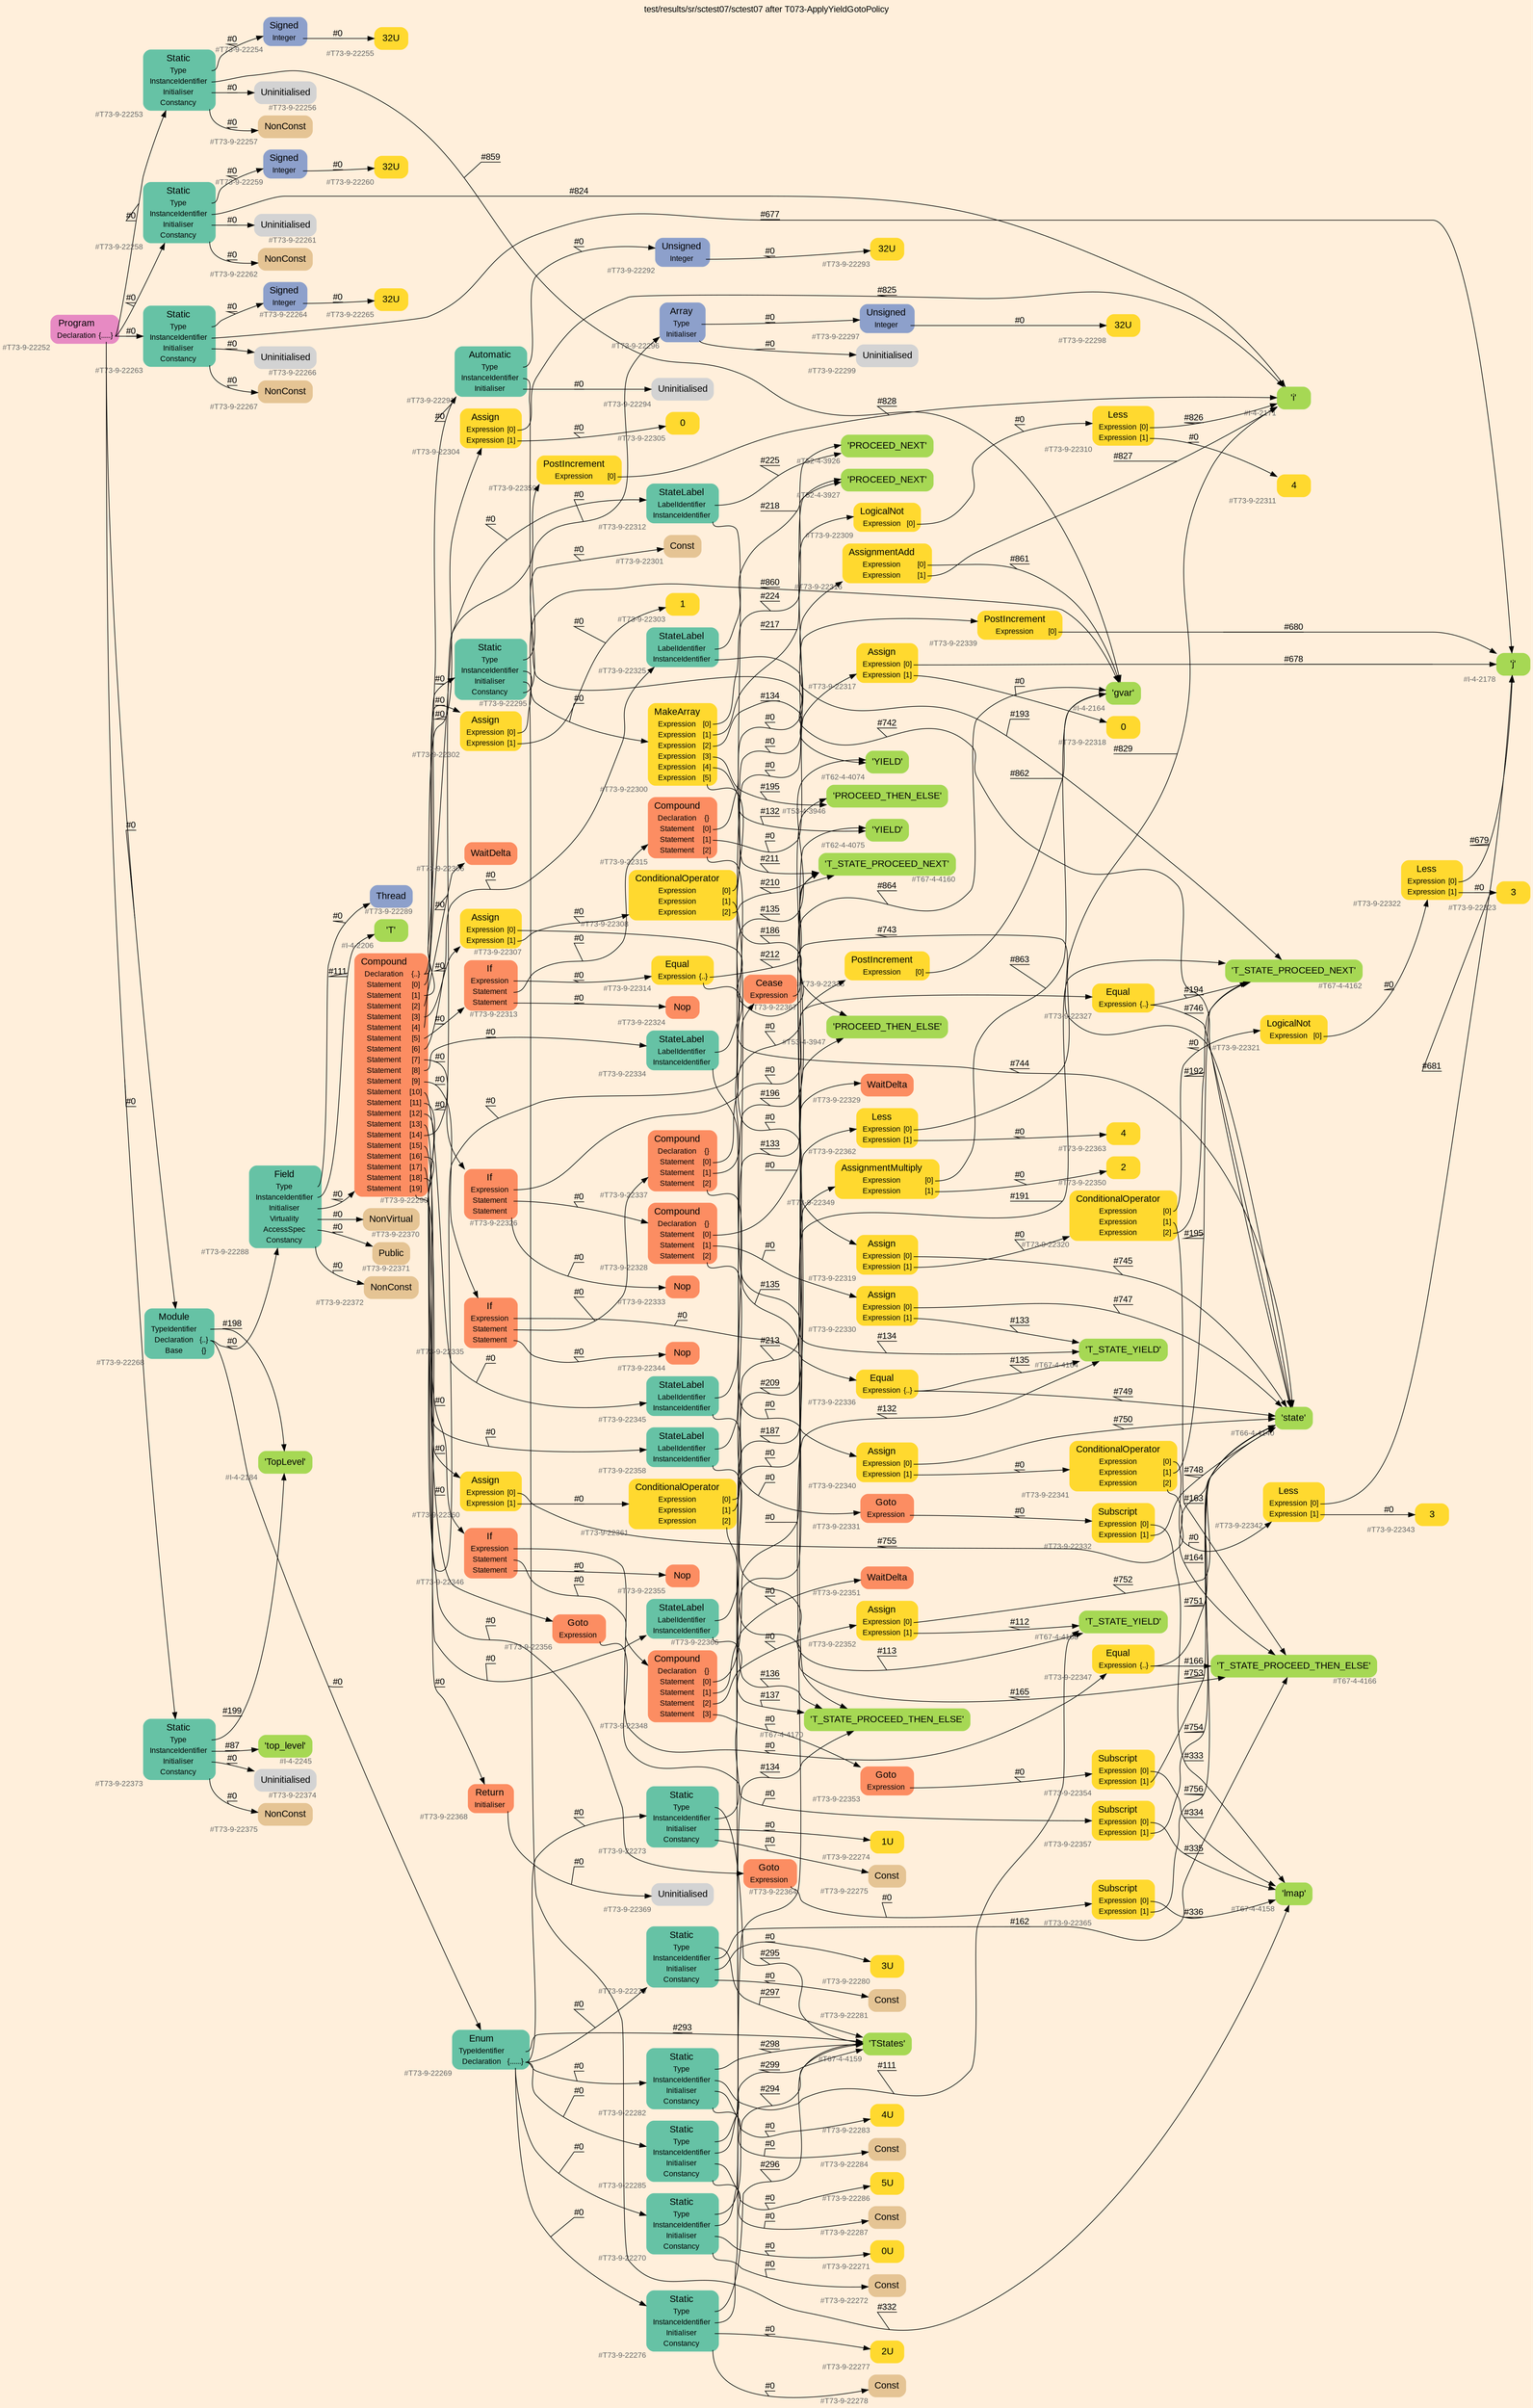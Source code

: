 digraph "test/results/sr/sctest07/sctest07 after T073-ApplyYieldGotoPolicy" {
label = "test/results/sr/sctest07/sctest07 after T073-ApplyYieldGotoPolicy"
labelloc = t
graph [
    rankdir = "LR"
    ranksep = 0.3
    bgcolor = antiquewhite1
    color = black
    fontcolor = black
    fontname = "Arial"
];
node [
    fontname = "Arial"
];
edge [
    fontname = "Arial"
];

// -------------------- node figure --------------------
// -------- block #T73-9-22252 ----------
"#T73-9-22252" [
    fillcolor = "/set28/4"
    xlabel = "#T73-9-22252"
    fontsize = "12"
    fontcolor = grey40
    shape = "plaintext"
    label = <<TABLE BORDER="0" CELLBORDER="0" CELLSPACING="0">
     <TR><TD><FONT COLOR="black" POINT-SIZE="15">Program</FONT></TD></TR>
     <TR><TD><FONT COLOR="black" POINT-SIZE="12">Declaration</FONT></TD><TD PORT="port0"><FONT COLOR="black" POINT-SIZE="12">{.....}</FONT></TD></TR>
    </TABLE>>
    style = "rounded,filled"
];

// -------- block #T73-9-22253 ----------
"#T73-9-22253" [
    fillcolor = "/set28/1"
    xlabel = "#T73-9-22253"
    fontsize = "12"
    fontcolor = grey40
    shape = "plaintext"
    label = <<TABLE BORDER="0" CELLBORDER="0" CELLSPACING="0">
     <TR><TD><FONT COLOR="black" POINT-SIZE="15">Static</FONT></TD></TR>
     <TR><TD><FONT COLOR="black" POINT-SIZE="12">Type</FONT></TD><TD PORT="port0"></TD></TR>
     <TR><TD><FONT COLOR="black" POINT-SIZE="12">InstanceIdentifier</FONT></TD><TD PORT="port1"></TD></TR>
     <TR><TD><FONT COLOR="black" POINT-SIZE="12">Initialiser</FONT></TD><TD PORT="port2"></TD></TR>
     <TR><TD><FONT COLOR="black" POINT-SIZE="12">Constancy</FONT></TD><TD PORT="port3"></TD></TR>
    </TABLE>>
    style = "rounded,filled"
];

// -------- block #T73-9-22254 ----------
"#T73-9-22254" [
    fillcolor = "/set28/3"
    xlabel = "#T73-9-22254"
    fontsize = "12"
    fontcolor = grey40
    shape = "plaintext"
    label = <<TABLE BORDER="0" CELLBORDER="0" CELLSPACING="0">
     <TR><TD><FONT COLOR="black" POINT-SIZE="15">Signed</FONT></TD></TR>
     <TR><TD><FONT COLOR="black" POINT-SIZE="12">Integer</FONT></TD><TD PORT="port0"></TD></TR>
    </TABLE>>
    style = "rounded,filled"
];

// -------- block #T73-9-22255 ----------
"#T73-9-22255" [
    fillcolor = "/set28/6"
    xlabel = "#T73-9-22255"
    fontsize = "12"
    fontcolor = grey40
    shape = "plaintext"
    label = <<TABLE BORDER="0" CELLBORDER="0" CELLSPACING="0">
     <TR><TD><FONT COLOR="black" POINT-SIZE="15">32U</FONT></TD></TR>
    </TABLE>>
    style = "rounded,filled"
];

// -------- block #I-4-2164 ----------
"#I-4-2164" [
    fillcolor = "/set28/5"
    xlabel = "#I-4-2164"
    fontsize = "12"
    fontcolor = grey40
    shape = "plaintext"
    label = <<TABLE BORDER="0" CELLBORDER="0" CELLSPACING="0">
     <TR><TD><FONT COLOR="black" POINT-SIZE="15">'gvar'</FONT></TD></TR>
    </TABLE>>
    style = "rounded,filled"
];

// -------- block #T73-9-22256 ----------
"#T73-9-22256" [
    xlabel = "#T73-9-22256"
    fontsize = "12"
    fontcolor = grey40
    shape = "plaintext"
    label = <<TABLE BORDER="0" CELLBORDER="0" CELLSPACING="0">
     <TR><TD><FONT COLOR="black" POINT-SIZE="15">Uninitialised</FONT></TD></TR>
    </TABLE>>
    style = "rounded,filled"
];

// -------- block #T73-9-22257 ----------
"#T73-9-22257" [
    fillcolor = "/set28/7"
    xlabel = "#T73-9-22257"
    fontsize = "12"
    fontcolor = grey40
    shape = "plaintext"
    label = <<TABLE BORDER="0" CELLBORDER="0" CELLSPACING="0">
     <TR><TD><FONT COLOR="black" POINT-SIZE="15">NonConst</FONT></TD></TR>
    </TABLE>>
    style = "rounded,filled"
];

// -------- block #T73-9-22258 ----------
"#T73-9-22258" [
    fillcolor = "/set28/1"
    xlabel = "#T73-9-22258"
    fontsize = "12"
    fontcolor = grey40
    shape = "plaintext"
    label = <<TABLE BORDER="0" CELLBORDER="0" CELLSPACING="0">
     <TR><TD><FONT COLOR="black" POINT-SIZE="15">Static</FONT></TD></TR>
     <TR><TD><FONT COLOR="black" POINT-SIZE="12">Type</FONT></TD><TD PORT="port0"></TD></TR>
     <TR><TD><FONT COLOR="black" POINT-SIZE="12">InstanceIdentifier</FONT></TD><TD PORT="port1"></TD></TR>
     <TR><TD><FONT COLOR="black" POINT-SIZE="12">Initialiser</FONT></TD><TD PORT="port2"></TD></TR>
     <TR><TD><FONT COLOR="black" POINT-SIZE="12">Constancy</FONT></TD><TD PORT="port3"></TD></TR>
    </TABLE>>
    style = "rounded,filled"
];

// -------- block #T73-9-22259 ----------
"#T73-9-22259" [
    fillcolor = "/set28/3"
    xlabel = "#T73-9-22259"
    fontsize = "12"
    fontcolor = grey40
    shape = "plaintext"
    label = <<TABLE BORDER="0" CELLBORDER="0" CELLSPACING="0">
     <TR><TD><FONT COLOR="black" POINT-SIZE="15">Signed</FONT></TD></TR>
     <TR><TD><FONT COLOR="black" POINT-SIZE="12">Integer</FONT></TD><TD PORT="port0"></TD></TR>
    </TABLE>>
    style = "rounded,filled"
];

// -------- block #T73-9-22260 ----------
"#T73-9-22260" [
    fillcolor = "/set28/6"
    xlabel = "#T73-9-22260"
    fontsize = "12"
    fontcolor = grey40
    shape = "plaintext"
    label = <<TABLE BORDER="0" CELLBORDER="0" CELLSPACING="0">
     <TR><TD><FONT COLOR="black" POINT-SIZE="15">32U</FONT></TD></TR>
    </TABLE>>
    style = "rounded,filled"
];

// -------- block #I-4-2171 ----------
"#I-4-2171" [
    fillcolor = "/set28/5"
    xlabel = "#I-4-2171"
    fontsize = "12"
    fontcolor = grey40
    shape = "plaintext"
    label = <<TABLE BORDER="0" CELLBORDER="0" CELLSPACING="0">
     <TR><TD><FONT COLOR="black" POINT-SIZE="15">'i'</FONT></TD></TR>
    </TABLE>>
    style = "rounded,filled"
];

// -------- block #T73-9-22261 ----------
"#T73-9-22261" [
    xlabel = "#T73-9-22261"
    fontsize = "12"
    fontcolor = grey40
    shape = "plaintext"
    label = <<TABLE BORDER="0" CELLBORDER="0" CELLSPACING="0">
     <TR><TD><FONT COLOR="black" POINT-SIZE="15">Uninitialised</FONT></TD></TR>
    </TABLE>>
    style = "rounded,filled"
];

// -------- block #T73-9-22262 ----------
"#T73-9-22262" [
    fillcolor = "/set28/7"
    xlabel = "#T73-9-22262"
    fontsize = "12"
    fontcolor = grey40
    shape = "plaintext"
    label = <<TABLE BORDER="0" CELLBORDER="0" CELLSPACING="0">
     <TR><TD><FONT COLOR="black" POINT-SIZE="15">NonConst</FONT></TD></TR>
    </TABLE>>
    style = "rounded,filled"
];

// -------- block #T73-9-22263 ----------
"#T73-9-22263" [
    fillcolor = "/set28/1"
    xlabel = "#T73-9-22263"
    fontsize = "12"
    fontcolor = grey40
    shape = "plaintext"
    label = <<TABLE BORDER="0" CELLBORDER="0" CELLSPACING="0">
     <TR><TD><FONT COLOR="black" POINT-SIZE="15">Static</FONT></TD></TR>
     <TR><TD><FONT COLOR="black" POINT-SIZE="12">Type</FONT></TD><TD PORT="port0"></TD></TR>
     <TR><TD><FONT COLOR="black" POINT-SIZE="12">InstanceIdentifier</FONT></TD><TD PORT="port1"></TD></TR>
     <TR><TD><FONT COLOR="black" POINT-SIZE="12">Initialiser</FONT></TD><TD PORT="port2"></TD></TR>
     <TR><TD><FONT COLOR="black" POINT-SIZE="12">Constancy</FONT></TD><TD PORT="port3"></TD></TR>
    </TABLE>>
    style = "rounded,filled"
];

// -------- block #T73-9-22264 ----------
"#T73-9-22264" [
    fillcolor = "/set28/3"
    xlabel = "#T73-9-22264"
    fontsize = "12"
    fontcolor = grey40
    shape = "plaintext"
    label = <<TABLE BORDER="0" CELLBORDER="0" CELLSPACING="0">
     <TR><TD><FONT COLOR="black" POINT-SIZE="15">Signed</FONT></TD></TR>
     <TR><TD><FONT COLOR="black" POINT-SIZE="12">Integer</FONT></TD><TD PORT="port0"></TD></TR>
    </TABLE>>
    style = "rounded,filled"
];

// -------- block #T73-9-22265 ----------
"#T73-9-22265" [
    fillcolor = "/set28/6"
    xlabel = "#T73-9-22265"
    fontsize = "12"
    fontcolor = grey40
    shape = "plaintext"
    label = <<TABLE BORDER="0" CELLBORDER="0" CELLSPACING="0">
     <TR><TD><FONT COLOR="black" POINT-SIZE="15">32U</FONT></TD></TR>
    </TABLE>>
    style = "rounded,filled"
];

// -------- block #I-4-2178 ----------
"#I-4-2178" [
    fillcolor = "/set28/5"
    xlabel = "#I-4-2178"
    fontsize = "12"
    fontcolor = grey40
    shape = "plaintext"
    label = <<TABLE BORDER="0" CELLBORDER="0" CELLSPACING="0">
     <TR><TD><FONT COLOR="black" POINT-SIZE="15">'j'</FONT></TD></TR>
    </TABLE>>
    style = "rounded,filled"
];

// -------- block #T73-9-22266 ----------
"#T73-9-22266" [
    xlabel = "#T73-9-22266"
    fontsize = "12"
    fontcolor = grey40
    shape = "plaintext"
    label = <<TABLE BORDER="0" CELLBORDER="0" CELLSPACING="0">
     <TR><TD><FONT COLOR="black" POINT-SIZE="15">Uninitialised</FONT></TD></TR>
    </TABLE>>
    style = "rounded,filled"
];

// -------- block #T73-9-22267 ----------
"#T73-9-22267" [
    fillcolor = "/set28/7"
    xlabel = "#T73-9-22267"
    fontsize = "12"
    fontcolor = grey40
    shape = "plaintext"
    label = <<TABLE BORDER="0" CELLBORDER="0" CELLSPACING="0">
     <TR><TD><FONT COLOR="black" POINT-SIZE="15">NonConst</FONT></TD></TR>
    </TABLE>>
    style = "rounded,filled"
];

// -------- block #T73-9-22268 ----------
"#T73-9-22268" [
    fillcolor = "/set28/1"
    xlabel = "#T73-9-22268"
    fontsize = "12"
    fontcolor = grey40
    shape = "plaintext"
    label = <<TABLE BORDER="0" CELLBORDER="0" CELLSPACING="0">
     <TR><TD><FONT COLOR="black" POINT-SIZE="15">Module</FONT></TD></TR>
     <TR><TD><FONT COLOR="black" POINT-SIZE="12">TypeIdentifier</FONT></TD><TD PORT="port0"></TD></TR>
     <TR><TD><FONT COLOR="black" POINT-SIZE="12">Declaration</FONT></TD><TD PORT="port1"><FONT COLOR="black" POINT-SIZE="12">{..}</FONT></TD></TR>
     <TR><TD><FONT COLOR="black" POINT-SIZE="12">Base</FONT></TD><TD PORT="port2"><FONT COLOR="black" POINT-SIZE="12">{}</FONT></TD></TR>
    </TABLE>>
    style = "rounded,filled"
];

// -------- block #I-4-2184 ----------
"#I-4-2184" [
    fillcolor = "/set28/5"
    xlabel = "#I-4-2184"
    fontsize = "12"
    fontcolor = grey40
    shape = "plaintext"
    label = <<TABLE BORDER="0" CELLBORDER="0" CELLSPACING="0">
     <TR><TD><FONT COLOR="black" POINT-SIZE="15">'TopLevel'</FONT></TD></TR>
    </TABLE>>
    style = "rounded,filled"
];

// -------- block #T73-9-22269 ----------
"#T73-9-22269" [
    fillcolor = "/set28/1"
    xlabel = "#T73-9-22269"
    fontsize = "12"
    fontcolor = grey40
    shape = "plaintext"
    label = <<TABLE BORDER="0" CELLBORDER="0" CELLSPACING="0">
     <TR><TD><FONT COLOR="black" POINT-SIZE="15">Enum</FONT></TD></TR>
     <TR><TD><FONT COLOR="black" POINT-SIZE="12">TypeIdentifier</FONT></TD><TD PORT="port0"></TD></TR>
     <TR><TD><FONT COLOR="black" POINT-SIZE="12">Declaration</FONT></TD><TD PORT="port1"><FONT COLOR="black" POINT-SIZE="12">{......}</FONT></TD></TR>
    </TABLE>>
    style = "rounded,filled"
];

// -------- block #T67-4-4159 ----------
"#T67-4-4159" [
    fillcolor = "/set28/5"
    xlabel = "#T67-4-4159"
    fontsize = "12"
    fontcolor = grey40
    shape = "plaintext"
    label = <<TABLE BORDER="0" CELLBORDER="0" CELLSPACING="0">
     <TR><TD><FONT COLOR="black" POINT-SIZE="15">'TStates'</FONT></TD></TR>
    </TABLE>>
    style = "rounded,filled"
];

// -------- block #T73-9-22270 ----------
"#T73-9-22270" [
    fillcolor = "/set28/1"
    xlabel = "#T73-9-22270"
    fontsize = "12"
    fontcolor = grey40
    shape = "plaintext"
    label = <<TABLE BORDER="0" CELLBORDER="0" CELLSPACING="0">
     <TR><TD><FONT COLOR="black" POINT-SIZE="15">Static</FONT></TD></TR>
     <TR><TD><FONT COLOR="black" POINT-SIZE="12">Type</FONT></TD><TD PORT="port0"></TD></TR>
     <TR><TD><FONT COLOR="black" POINT-SIZE="12">InstanceIdentifier</FONT></TD><TD PORT="port1"></TD></TR>
     <TR><TD><FONT COLOR="black" POINT-SIZE="12">Initialiser</FONT></TD><TD PORT="port2"></TD></TR>
     <TR><TD><FONT COLOR="black" POINT-SIZE="12">Constancy</FONT></TD><TD PORT="port3"></TD></TR>
    </TABLE>>
    style = "rounded,filled"
];

// -------- block #T67-4-4160 ----------
"#T67-4-4160" [
    fillcolor = "/set28/5"
    xlabel = "#T67-4-4160"
    fontsize = "12"
    fontcolor = grey40
    shape = "plaintext"
    label = <<TABLE BORDER="0" CELLBORDER="0" CELLSPACING="0">
     <TR><TD><FONT COLOR="black" POINT-SIZE="15">'T_STATE_PROCEED_NEXT'</FONT></TD></TR>
    </TABLE>>
    style = "rounded,filled"
];

// -------- block #T73-9-22271 ----------
"#T73-9-22271" [
    fillcolor = "/set28/6"
    xlabel = "#T73-9-22271"
    fontsize = "12"
    fontcolor = grey40
    shape = "plaintext"
    label = <<TABLE BORDER="0" CELLBORDER="0" CELLSPACING="0">
     <TR><TD><FONT COLOR="black" POINT-SIZE="15">0U</FONT></TD></TR>
    </TABLE>>
    style = "rounded,filled"
];

// -------- block #T73-9-22272 ----------
"#T73-9-22272" [
    fillcolor = "/set28/7"
    xlabel = "#T73-9-22272"
    fontsize = "12"
    fontcolor = grey40
    shape = "plaintext"
    label = <<TABLE BORDER="0" CELLBORDER="0" CELLSPACING="0">
     <TR><TD><FONT COLOR="black" POINT-SIZE="15">Const</FONT></TD></TR>
    </TABLE>>
    style = "rounded,filled"
];

// -------- block #T73-9-22273 ----------
"#T73-9-22273" [
    fillcolor = "/set28/1"
    xlabel = "#T73-9-22273"
    fontsize = "12"
    fontcolor = grey40
    shape = "plaintext"
    label = <<TABLE BORDER="0" CELLBORDER="0" CELLSPACING="0">
     <TR><TD><FONT COLOR="black" POINT-SIZE="15">Static</FONT></TD></TR>
     <TR><TD><FONT COLOR="black" POINT-SIZE="12">Type</FONT></TD><TD PORT="port0"></TD></TR>
     <TR><TD><FONT COLOR="black" POINT-SIZE="12">InstanceIdentifier</FONT></TD><TD PORT="port1"></TD></TR>
     <TR><TD><FONT COLOR="black" POINT-SIZE="12">Initialiser</FONT></TD><TD PORT="port2"></TD></TR>
     <TR><TD><FONT COLOR="black" POINT-SIZE="12">Constancy</FONT></TD><TD PORT="port3"></TD></TR>
    </TABLE>>
    style = "rounded,filled"
];

// -------- block #T67-4-4162 ----------
"#T67-4-4162" [
    fillcolor = "/set28/5"
    xlabel = "#T67-4-4162"
    fontsize = "12"
    fontcolor = grey40
    shape = "plaintext"
    label = <<TABLE BORDER="0" CELLBORDER="0" CELLSPACING="0">
     <TR><TD><FONT COLOR="black" POINT-SIZE="15">'T_STATE_PROCEED_NEXT'</FONT></TD></TR>
    </TABLE>>
    style = "rounded,filled"
];

// -------- block #T73-9-22274 ----------
"#T73-9-22274" [
    fillcolor = "/set28/6"
    xlabel = "#T73-9-22274"
    fontsize = "12"
    fontcolor = grey40
    shape = "plaintext"
    label = <<TABLE BORDER="0" CELLBORDER="0" CELLSPACING="0">
     <TR><TD><FONT COLOR="black" POINT-SIZE="15">1U</FONT></TD></TR>
    </TABLE>>
    style = "rounded,filled"
];

// -------- block #T73-9-22275 ----------
"#T73-9-22275" [
    fillcolor = "/set28/7"
    xlabel = "#T73-9-22275"
    fontsize = "12"
    fontcolor = grey40
    shape = "plaintext"
    label = <<TABLE BORDER="0" CELLBORDER="0" CELLSPACING="0">
     <TR><TD><FONT COLOR="black" POINT-SIZE="15">Const</FONT></TD></TR>
    </TABLE>>
    style = "rounded,filled"
];

// -------- block #T73-9-22276 ----------
"#T73-9-22276" [
    fillcolor = "/set28/1"
    xlabel = "#T73-9-22276"
    fontsize = "12"
    fontcolor = grey40
    shape = "plaintext"
    label = <<TABLE BORDER="0" CELLBORDER="0" CELLSPACING="0">
     <TR><TD><FONT COLOR="black" POINT-SIZE="15">Static</FONT></TD></TR>
     <TR><TD><FONT COLOR="black" POINT-SIZE="12">Type</FONT></TD><TD PORT="port0"></TD></TR>
     <TR><TD><FONT COLOR="black" POINT-SIZE="12">InstanceIdentifier</FONT></TD><TD PORT="port1"></TD></TR>
     <TR><TD><FONT COLOR="black" POINT-SIZE="12">Initialiser</FONT></TD><TD PORT="port2"></TD></TR>
     <TR><TD><FONT COLOR="black" POINT-SIZE="12">Constancy</FONT></TD><TD PORT="port3"></TD></TR>
    </TABLE>>
    style = "rounded,filled"
];

// -------- block #T67-4-4164 ----------
"#T67-4-4164" [
    fillcolor = "/set28/5"
    xlabel = "#T67-4-4164"
    fontsize = "12"
    fontcolor = grey40
    shape = "plaintext"
    label = <<TABLE BORDER="0" CELLBORDER="0" CELLSPACING="0">
     <TR><TD><FONT COLOR="black" POINT-SIZE="15">'T_STATE_YIELD'</FONT></TD></TR>
    </TABLE>>
    style = "rounded,filled"
];

// -------- block #T73-9-22277 ----------
"#T73-9-22277" [
    fillcolor = "/set28/6"
    xlabel = "#T73-9-22277"
    fontsize = "12"
    fontcolor = grey40
    shape = "plaintext"
    label = <<TABLE BORDER="0" CELLBORDER="0" CELLSPACING="0">
     <TR><TD><FONT COLOR="black" POINT-SIZE="15">2U</FONT></TD></TR>
    </TABLE>>
    style = "rounded,filled"
];

// -------- block #T73-9-22278 ----------
"#T73-9-22278" [
    fillcolor = "/set28/7"
    xlabel = "#T73-9-22278"
    fontsize = "12"
    fontcolor = grey40
    shape = "plaintext"
    label = <<TABLE BORDER="0" CELLBORDER="0" CELLSPACING="0">
     <TR><TD><FONT COLOR="black" POINT-SIZE="15">Const</FONT></TD></TR>
    </TABLE>>
    style = "rounded,filled"
];

// -------- block #T73-9-22279 ----------
"#T73-9-22279" [
    fillcolor = "/set28/1"
    xlabel = "#T73-9-22279"
    fontsize = "12"
    fontcolor = grey40
    shape = "plaintext"
    label = <<TABLE BORDER="0" CELLBORDER="0" CELLSPACING="0">
     <TR><TD><FONT COLOR="black" POINT-SIZE="15">Static</FONT></TD></TR>
     <TR><TD><FONT COLOR="black" POINT-SIZE="12">Type</FONT></TD><TD PORT="port0"></TD></TR>
     <TR><TD><FONT COLOR="black" POINT-SIZE="12">InstanceIdentifier</FONT></TD><TD PORT="port1"></TD></TR>
     <TR><TD><FONT COLOR="black" POINT-SIZE="12">Initialiser</FONT></TD><TD PORT="port2"></TD></TR>
     <TR><TD><FONT COLOR="black" POINT-SIZE="12">Constancy</FONT></TD><TD PORT="port3"></TD></TR>
    </TABLE>>
    style = "rounded,filled"
];

// -------- block #T67-4-4166 ----------
"#T67-4-4166" [
    fillcolor = "/set28/5"
    xlabel = "#T67-4-4166"
    fontsize = "12"
    fontcolor = grey40
    shape = "plaintext"
    label = <<TABLE BORDER="0" CELLBORDER="0" CELLSPACING="0">
     <TR><TD><FONT COLOR="black" POINT-SIZE="15">'T_STATE_PROCEED_THEN_ELSE'</FONT></TD></TR>
    </TABLE>>
    style = "rounded,filled"
];

// -------- block #T73-9-22280 ----------
"#T73-9-22280" [
    fillcolor = "/set28/6"
    xlabel = "#T73-9-22280"
    fontsize = "12"
    fontcolor = grey40
    shape = "plaintext"
    label = <<TABLE BORDER="0" CELLBORDER="0" CELLSPACING="0">
     <TR><TD><FONT COLOR="black" POINT-SIZE="15">3U</FONT></TD></TR>
    </TABLE>>
    style = "rounded,filled"
];

// -------- block #T73-9-22281 ----------
"#T73-9-22281" [
    fillcolor = "/set28/7"
    xlabel = "#T73-9-22281"
    fontsize = "12"
    fontcolor = grey40
    shape = "plaintext"
    label = <<TABLE BORDER="0" CELLBORDER="0" CELLSPACING="0">
     <TR><TD><FONT COLOR="black" POINT-SIZE="15">Const</FONT></TD></TR>
    </TABLE>>
    style = "rounded,filled"
];

// -------- block #T73-9-22282 ----------
"#T73-9-22282" [
    fillcolor = "/set28/1"
    xlabel = "#T73-9-22282"
    fontsize = "12"
    fontcolor = grey40
    shape = "plaintext"
    label = <<TABLE BORDER="0" CELLBORDER="0" CELLSPACING="0">
     <TR><TD><FONT COLOR="black" POINT-SIZE="15">Static</FONT></TD></TR>
     <TR><TD><FONT COLOR="black" POINT-SIZE="12">Type</FONT></TD><TD PORT="port0"></TD></TR>
     <TR><TD><FONT COLOR="black" POINT-SIZE="12">InstanceIdentifier</FONT></TD><TD PORT="port1"></TD></TR>
     <TR><TD><FONT COLOR="black" POINT-SIZE="12">Initialiser</FONT></TD><TD PORT="port2"></TD></TR>
     <TR><TD><FONT COLOR="black" POINT-SIZE="12">Constancy</FONT></TD><TD PORT="port3"></TD></TR>
    </TABLE>>
    style = "rounded,filled"
];

// -------- block #T67-4-4168 ----------
"#T67-4-4168" [
    fillcolor = "/set28/5"
    xlabel = "#T67-4-4168"
    fontsize = "12"
    fontcolor = grey40
    shape = "plaintext"
    label = <<TABLE BORDER="0" CELLBORDER="0" CELLSPACING="0">
     <TR><TD><FONT COLOR="black" POINT-SIZE="15">'T_STATE_YIELD'</FONT></TD></TR>
    </TABLE>>
    style = "rounded,filled"
];

// -------- block #T73-9-22283 ----------
"#T73-9-22283" [
    fillcolor = "/set28/6"
    xlabel = "#T73-9-22283"
    fontsize = "12"
    fontcolor = grey40
    shape = "plaintext"
    label = <<TABLE BORDER="0" CELLBORDER="0" CELLSPACING="0">
     <TR><TD><FONT COLOR="black" POINT-SIZE="15">4U</FONT></TD></TR>
    </TABLE>>
    style = "rounded,filled"
];

// -------- block #T73-9-22284 ----------
"#T73-9-22284" [
    fillcolor = "/set28/7"
    xlabel = "#T73-9-22284"
    fontsize = "12"
    fontcolor = grey40
    shape = "plaintext"
    label = <<TABLE BORDER="0" CELLBORDER="0" CELLSPACING="0">
     <TR><TD><FONT COLOR="black" POINT-SIZE="15">Const</FONT></TD></TR>
    </TABLE>>
    style = "rounded,filled"
];

// -------- block #T73-9-22285 ----------
"#T73-9-22285" [
    fillcolor = "/set28/1"
    xlabel = "#T73-9-22285"
    fontsize = "12"
    fontcolor = grey40
    shape = "plaintext"
    label = <<TABLE BORDER="0" CELLBORDER="0" CELLSPACING="0">
     <TR><TD><FONT COLOR="black" POINT-SIZE="15">Static</FONT></TD></TR>
     <TR><TD><FONT COLOR="black" POINT-SIZE="12">Type</FONT></TD><TD PORT="port0"></TD></TR>
     <TR><TD><FONT COLOR="black" POINT-SIZE="12">InstanceIdentifier</FONT></TD><TD PORT="port1"></TD></TR>
     <TR><TD><FONT COLOR="black" POINT-SIZE="12">Initialiser</FONT></TD><TD PORT="port2"></TD></TR>
     <TR><TD><FONT COLOR="black" POINT-SIZE="12">Constancy</FONT></TD><TD PORT="port3"></TD></TR>
    </TABLE>>
    style = "rounded,filled"
];

// -------- block #T67-4-4170 ----------
"#T67-4-4170" [
    fillcolor = "/set28/5"
    xlabel = "#T67-4-4170"
    fontsize = "12"
    fontcolor = grey40
    shape = "plaintext"
    label = <<TABLE BORDER="0" CELLBORDER="0" CELLSPACING="0">
     <TR><TD><FONT COLOR="black" POINT-SIZE="15">'T_STATE_PROCEED_THEN_ELSE'</FONT></TD></TR>
    </TABLE>>
    style = "rounded,filled"
];

// -------- block #T73-9-22286 ----------
"#T73-9-22286" [
    fillcolor = "/set28/6"
    xlabel = "#T73-9-22286"
    fontsize = "12"
    fontcolor = grey40
    shape = "plaintext"
    label = <<TABLE BORDER="0" CELLBORDER="0" CELLSPACING="0">
     <TR><TD><FONT COLOR="black" POINT-SIZE="15">5U</FONT></TD></TR>
    </TABLE>>
    style = "rounded,filled"
];

// -------- block #T73-9-22287 ----------
"#T73-9-22287" [
    fillcolor = "/set28/7"
    xlabel = "#T73-9-22287"
    fontsize = "12"
    fontcolor = grey40
    shape = "plaintext"
    label = <<TABLE BORDER="0" CELLBORDER="0" CELLSPACING="0">
     <TR><TD><FONT COLOR="black" POINT-SIZE="15">Const</FONT></TD></TR>
    </TABLE>>
    style = "rounded,filled"
];

// -------- block #T73-9-22288 ----------
"#T73-9-22288" [
    fillcolor = "/set28/1"
    xlabel = "#T73-9-22288"
    fontsize = "12"
    fontcolor = grey40
    shape = "plaintext"
    label = <<TABLE BORDER="0" CELLBORDER="0" CELLSPACING="0">
     <TR><TD><FONT COLOR="black" POINT-SIZE="15">Field</FONT></TD></TR>
     <TR><TD><FONT COLOR="black" POINT-SIZE="12">Type</FONT></TD><TD PORT="port0"></TD></TR>
     <TR><TD><FONT COLOR="black" POINT-SIZE="12">InstanceIdentifier</FONT></TD><TD PORT="port1"></TD></TR>
     <TR><TD><FONT COLOR="black" POINT-SIZE="12">Initialiser</FONT></TD><TD PORT="port2"></TD></TR>
     <TR><TD><FONT COLOR="black" POINT-SIZE="12">Virtuality</FONT></TD><TD PORT="port3"></TD></TR>
     <TR><TD><FONT COLOR="black" POINT-SIZE="12">AccessSpec</FONT></TD><TD PORT="port4"></TD></TR>
     <TR><TD><FONT COLOR="black" POINT-SIZE="12">Constancy</FONT></TD><TD PORT="port5"></TD></TR>
    </TABLE>>
    style = "rounded,filled"
];

// -------- block #T73-9-22289 ----------
"#T73-9-22289" [
    fillcolor = "/set28/3"
    xlabel = "#T73-9-22289"
    fontsize = "12"
    fontcolor = grey40
    shape = "plaintext"
    label = <<TABLE BORDER="0" CELLBORDER="0" CELLSPACING="0">
     <TR><TD><FONT COLOR="black" POINT-SIZE="15">Thread</FONT></TD></TR>
    </TABLE>>
    style = "rounded,filled"
];

// -------- block #I-4-2206 ----------
"#I-4-2206" [
    fillcolor = "/set28/5"
    xlabel = "#I-4-2206"
    fontsize = "12"
    fontcolor = grey40
    shape = "plaintext"
    label = <<TABLE BORDER="0" CELLBORDER="0" CELLSPACING="0">
     <TR><TD><FONT COLOR="black" POINT-SIZE="15">'T'</FONT></TD></TR>
    </TABLE>>
    style = "rounded,filled"
];

// -------- block #T73-9-22290 ----------
"#T73-9-22290" [
    fillcolor = "/set28/2"
    xlabel = "#T73-9-22290"
    fontsize = "12"
    fontcolor = grey40
    shape = "plaintext"
    label = <<TABLE BORDER="0" CELLBORDER="0" CELLSPACING="0">
     <TR><TD><FONT COLOR="black" POINT-SIZE="15">Compound</FONT></TD></TR>
     <TR><TD><FONT COLOR="black" POINT-SIZE="12">Declaration</FONT></TD><TD PORT="port0"><FONT COLOR="black" POINT-SIZE="12">{..}</FONT></TD></TR>
     <TR><TD><FONT COLOR="black" POINT-SIZE="12">Statement</FONT></TD><TD PORT="port1"><FONT COLOR="black" POINT-SIZE="12">[0]</FONT></TD></TR>
     <TR><TD><FONT COLOR="black" POINT-SIZE="12">Statement</FONT></TD><TD PORT="port2"><FONT COLOR="black" POINT-SIZE="12">[1]</FONT></TD></TR>
     <TR><TD><FONT COLOR="black" POINT-SIZE="12">Statement</FONT></TD><TD PORT="port3"><FONT COLOR="black" POINT-SIZE="12">[2]</FONT></TD></TR>
     <TR><TD><FONT COLOR="black" POINT-SIZE="12">Statement</FONT></TD><TD PORT="port4"><FONT COLOR="black" POINT-SIZE="12">[3]</FONT></TD></TR>
     <TR><TD><FONT COLOR="black" POINT-SIZE="12">Statement</FONT></TD><TD PORT="port5"><FONT COLOR="black" POINT-SIZE="12">[4]</FONT></TD></TR>
     <TR><TD><FONT COLOR="black" POINT-SIZE="12">Statement</FONT></TD><TD PORT="port6"><FONT COLOR="black" POINT-SIZE="12">[5]</FONT></TD></TR>
     <TR><TD><FONT COLOR="black" POINT-SIZE="12">Statement</FONT></TD><TD PORT="port7"><FONT COLOR="black" POINT-SIZE="12">[6]</FONT></TD></TR>
     <TR><TD><FONT COLOR="black" POINT-SIZE="12">Statement</FONT></TD><TD PORT="port8"><FONT COLOR="black" POINT-SIZE="12">[7]</FONT></TD></TR>
     <TR><TD><FONT COLOR="black" POINT-SIZE="12">Statement</FONT></TD><TD PORT="port9"><FONT COLOR="black" POINT-SIZE="12">[8]</FONT></TD></TR>
     <TR><TD><FONT COLOR="black" POINT-SIZE="12">Statement</FONT></TD><TD PORT="port10"><FONT COLOR="black" POINT-SIZE="12">[9]</FONT></TD></TR>
     <TR><TD><FONT COLOR="black" POINT-SIZE="12">Statement</FONT></TD><TD PORT="port11"><FONT COLOR="black" POINT-SIZE="12">[10]</FONT></TD></TR>
     <TR><TD><FONT COLOR="black" POINT-SIZE="12">Statement</FONT></TD><TD PORT="port12"><FONT COLOR="black" POINT-SIZE="12">[11]</FONT></TD></TR>
     <TR><TD><FONT COLOR="black" POINT-SIZE="12">Statement</FONT></TD><TD PORT="port13"><FONT COLOR="black" POINT-SIZE="12">[12]</FONT></TD></TR>
     <TR><TD><FONT COLOR="black" POINT-SIZE="12">Statement</FONT></TD><TD PORT="port14"><FONT COLOR="black" POINT-SIZE="12">[13]</FONT></TD></TR>
     <TR><TD><FONT COLOR="black" POINT-SIZE="12">Statement</FONT></TD><TD PORT="port15"><FONT COLOR="black" POINT-SIZE="12">[14]</FONT></TD></TR>
     <TR><TD><FONT COLOR="black" POINT-SIZE="12">Statement</FONT></TD><TD PORT="port16"><FONT COLOR="black" POINT-SIZE="12">[15]</FONT></TD></TR>
     <TR><TD><FONT COLOR="black" POINT-SIZE="12">Statement</FONT></TD><TD PORT="port17"><FONT COLOR="black" POINT-SIZE="12">[16]</FONT></TD></TR>
     <TR><TD><FONT COLOR="black" POINT-SIZE="12">Statement</FONT></TD><TD PORT="port18"><FONT COLOR="black" POINT-SIZE="12">[17]</FONT></TD></TR>
     <TR><TD><FONT COLOR="black" POINT-SIZE="12">Statement</FONT></TD><TD PORT="port19"><FONT COLOR="black" POINT-SIZE="12">[18]</FONT></TD></TR>
     <TR><TD><FONT COLOR="black" POINT-SIZE="12">Statement</FONT></TD><TD PORT="port20"><FONT COLOR="black" POINT-SIZE="12">[19]</FONT></TD></TR>
    </TABLE>>
    style = "rounded,filled"
];

// -------- block #T73-9-22291 ----------
"#T73-9-22291" [
    fillcolor = "/set28/1"
    xlabel = "#T73-9-22291"
    fontsize = "12"
    fontcolor = grey40
    shape = "plaintext"
    label = <<TABLE BORDER="0" CELLBORDER="0" CELLSPACING="0">
     <TR><TD><FONT COLOR="black" POINT-SIZE="15">Automatic</FONT></TD></TR>
     <TR><TD><FONT COLOR="black" POINT-SIZE="12">Type</FONT></TD><TD PORT="port0"></TD></TR>
     <TR><TD><FONT COLOR="black" POINT-SIZE="12">InstanceIdentifier</FONT></TD><TD PORT="port1"></TD></TR>
     <TR><TD><FONT COLOR="black" POINT-SIZE="12">Initialiser</FONT></TD><TD PORT="port2"></TD></TR>
    </TABLE>>
    style = "rounded,filled"
];

// -------- block #T73-9-22292 ----------
"#T73-9-22292" [
    fillcolor = "/set28/3"
    xlabel = "#T73-9-22292"
    fontsize = "12"
    fontcolor = grey40
    shape = "plaintext"
    label = <<TABLE BORDER="0" CELLBORDER="0" CELLSPACING="0">
     <TR><TD><FONT COLOR="black" POINT-SIZE="15">Unsigned</FONT></TD></TR>
     <TR><TD><FONT COLOR="black" POINT-SIZE="12">Integer</FONT></TD><TD PORT="port0"></TD></TR>
    </TABLE>>
    style = "rounded,filled"
];

// -------- block #T73-9-22293 ----------
"#T73-9-22293" [
    fillcolor = "/set28/6"
    xlabel = "#T73-9-22293"
    fontsize = "12"
    fontcolor = grey40
    shape = "plaintext"
    label = <<TABLE BORDER="0" CELLBORDER="0" CELLSPACING="0">
     <TR><TD><FONT COLOR="black" POINT-SIZE="15">32U</FONT></TD></TR>
    </TABLE>>
    style = "rounded,filled"
];

// -------- block #T66-4-4140 ----------
"#T66-4-4140" [
    fillcolor = "/set28/5"
    xlabel = "#T66-4-4140"
    fontsize = "12"
    fontcolor = grey40
    shape = "plaintext"
    label = <<TABLE BORDER="0" CELLBORDER="0" CELLSPACING="0">
     <TR><TD><FONT COLOR="black" POINT-SIZE="15">'state'</FONT></TD></TR>
    </TABLE>>
    style = "rounded,filled"
];

// -------- block #T73-9-22294 ----------
"#T73-9-22294" [
    xlabel = "#T73-9-22294"
    fontsize = "12"
    fontcolor = grey40
    shape = "plaintext"
    label = <<TABLE BORDER="0" CELLBORDER="0" CELLSPACING="0">
     <TR><TD><FONT COLOR="black" POINT-SIZE="15">Uninitialised</FONT></TD></TR>
    </TABLE>>
    style = "rounded,filled"
];

// -------- block #T73-9-22295 ----------
"#T73-9-22295" [
    fillcolor = "/set28/1"
    xlabel = "#T73-9-22295"
    fontsize = "12"
    fontcolor = grey40
    shape = "plaintext"
    label = <<TABLE BORDER="0" CELLBORDER="0" CELLSPACING="0">
     <TR><TD><FONT COLOR="black" POINT-SIZE="15">Static</FONT></TD></TR>
     <TR><TD><FONT COLOR="black" POINT-SIZE="12">Type</FONT></TD><TD PORT="port0"></TD></TR>
     <TR><TD><FONT COLOR="black" POINT-SIZE="12">InstanceIdentifier</FONT></TD><TD PORT="port1"></TD></TR>
     <TR><TD><FONT COLOR="black" POINT-SIZE="12">Initialiser</FONT></TD><TD PORT="port2"></TD></TR>
     <TR><TD><FONT COLOR="black" POINT-SIZE="12">Constancy</FONT></TD><TD PORT="port3"></TD></TR>
    </TABLE>>
    style = "rounded,filled"
];

// -------- block #T73-9-22296 ----------
"#T73-9-22296" [
    fillcolor = "/set28/3"
    xlabel = "#T73-9-22296"
    fontsize = "12"
    fontcolor = grey40
    shape = "plaintext"
    label = <<TABLE BORDER="0" CELLBORDER="0" CELLSPACING="0">
     <TR><TD><FONT COLOR="black" POINT-SIZE="15">Array</FONT></TD></TR>
     <TR><TD><FONT COLOR="black" POINT-SIZE="12">Type</FONT></TD><TD PORT="port0"></TD></TR>
     <TR><TD><FONT COLOR="black" POINT-SIZE="12">Initialiser</FONT></TD><TD PORT="port1"></TD></TR>
    </TABLE>>
    style = "rounded,filled"
];

// -------- block #T73-9-22297 ----------
"#T73-9-22297" [
    fillcolor = "/set28/3"
    xlabel = "#T73-9-22297"
    fontsize = "12"
    fontcolor = grey40
    shape = "plaintext"
    label = <<TABLE BORDER="0" CELLBORDER="0" CELLSPACING="0">
     <TR><TD><FONT COLOR="black" POINT-SIZE="15">Unsigned</FONT></TD></TR>
     <TR><TD><FONT COLOR="black" POINT-SIZE="12">Integer</FONT></TD><TD PORT="port0"></TD></TR>
    </TABLE>>
    style = "rounded,filled"
];

// -------- block #T73-9-22298 ----------
"#T73-9-22298" [
    fillcolor = "/set28/6"
    xlabel = "#T73-9-22298"
    fontsize = "12"
    fontcolor = grey40
    shape = "plaintext"
    label = <<TABLE BORDER="0" CELLBORDER="0" CELLSPACING="0">
     <TR><TD><FONT COLOR="black" POINT-SIZE="15">32U</FONT></TD></TR>
    </TABLE>>
    style = "rounded,filled"
];

// -------- block #T73-9-22299 ----------
"#T73-9-22299" [
    xlabel = "#T73-9-22299"
    fontsize = "12"
    fontcolor = grey40
    shape = "plaintext"
    label = <<TABLE BORDER="0" CELLBORDER="0" CELLSPACING="0">
     <TR><TD><FONT COLOR="black" POINT-SIZE="15">Uninitialised</FONT></TD></TR>
    </TABLE>>
    style = "rounded,filled"
];

// -------- block #T67-4-4158 ----------
"#T67-4-4158" [
    fillcolor = "/set28/5"
    xlabel = "#T67-4-4158"
    fontsize = "12"
    fontcolor = grey40
    shape = "plaintext"
    label = <<TABLE BORDER="0" CELLBORDER="0" CELLSPACING="0">
     <TR><TD><FONT COLOR="black" POINT-SIZE="15">'lmap'</FONT></TD></TR>
    </TABLE>>
    style = "rounded,filled"
];

// -------- block #T73-9-22300 ----------
"#T73-9-22300" [
    fillcolor = "/set28/6"
    xlabel = "#T73-9-22300"
    fontsize = "12"
    fontcolor = grey40
    shape = "plaintext"
    label = <<TABLE BORDER="0" CELLBORDER="0" CELLSPACING="0">
     <TR><TD><FONT COLOR="black" POINT-SIZE="15">MakeArray</FONT></TD></TR>
     <TR><TD><FONT COLOR="black" POINT-SIZE="12">Expression</FONT></TD><TD PORT="port0"><FONT COLOR="black" POINT-SIZE="12">[0]</FONT></TD></TR>
     <TR><TD><FONT COLOR="black" POINT-SIZE="12">Expression</FONT></TD><TD PORT="port1"><FONT COLOR="black" POINT-SIZE="12">[1]</FONT></TD></TR>
     <TR><TD><FONT COLOR="black" POINT-SIZE="12">Expression</FONT></TD><TD PORT="port2"><FONT COLOR="black" POINT-SIZE="12">[2]</FONT></TD></TR>
     <TR><TD><FONT COLOR="black" POINT-SIZE="12">Expression</FONT></TD><TD PORT="port3"><FONT COLOR="black" POINT-SIZE="12">[3]</FONT></TD></TR>
     <TR><TD><FONT COLOR="black" POINT-SIZE="12">Expression</FONT></TD><TD PORT="port4"><FONT COLOR="black" POINT-SIZE="12">[4]</FONT></TD></TR>
     <TR><TD><FONT COLOR="black" POINT-SIZE="12">Expression</FONT></TD><TD PORT="port5"><FONT COLOR="black" POINT-SIZE="12">[5]</FONT></TD></TR>
    </TABLE>>
    style = "rounded,filled"
];

// -------- block #T52-4-3926 ----------
"#T52-4-3926" [
    fillcolor = "/set28/5"
    xlabel = "#T52-4-3926"
    fontsize = "12"
    fontcolor = grey40
    shape = "plaintext"
    label = <<TABLE BORDER="0" CELLBORDER="0" CELLSPACING="0">
     <TR><TD><FONT COLOR="black" POINT-SIZE="15">'PROCEED_NEXT'</FONT></TD></TR>
    </TABLE>>
    style = "rounded,filled"
];

// -------- block #T52-4-3927 ----------
"#T52-4-3927" [
    fillcolor = "/set28/5"
    xlabel = "#T52-4-3927"
    fontsize = "12"
    fontcolor = grey40
    shape = "plaintext"
    label = <<TABLE BORDER="0" CELLBORDER="0" CELLSPACING="0">
     <TR><TD><FONT COLOR="black" POINT-SIZE="15">'PROCEED_NEXT'</FONT></TD></TR>
    </TABLE>>
    style = "rounded,filled"
];

// -------- block #T62-4-4074 ----------
"#T62-4-4074" [
    fillcolor = "/set28/5"
    xlabel = "#T62-4-4074"
    fontsize = "12"
    fontcolor = grey40
    shape = "plaintext"
    label = <<TABLE BORDER="0" CELLBORDER="0" CELLSPACING="0">
     <TR><TD><FONT COLOR="black" POINT-SIZE="15">'YIELD'</FONT></TD></TR>
    </TABLE>>
    style = "rounded,filled"
];

// -------- block #T53-4-3946 ----------
"#T53-4-3946" [
    fillcolor = "/set28/5"
    xlabel = "#T53-4-3946"
    fontsize = "12"
    fontcolor = grey40
    shape = "plaintext"
    label = <<TABLE BORDER="0" CELLBORDER="0" CELLSPACING="0">
     <TR><TD><FONT COLOR="black" POINT-SIZE="15">'PROCEED_THEN_ELSE'</FONT></TD></TR>
    </TABLE>>
    style = "rounded,filled"
];

// -------- block #T62-4-4075 ----------
"#T62-4-4075" [
    fillcolor = "/set28/5"
    xlabel = "#T62-4-4075"
    fontsize = "12"
    fontcolor = grey40
    shape = "plaintext"
    label = <<TABLE BORDER="0" CELLBORDER="0" CELLSPACING="0">
     <TR><TD><FONT COLOR="black" POINT-SIZE="15">'YIELD'</FONT></TD></TR>
    </TABLE>>
    style = "rounded,filled"
];

// -------- block #T53-4-3947 ----------
"#T53-4-3947" [
    fillcolor = "/set28/5"
    xlabel = "#T53-4-3947"
    fontsize = "12"
    fontcolor = grey40
    shape = "plaintext"
    label = <<TABLE BORDER="0" CELLBORDER="0" CELLSPACING="0">
     <TR><TD><FONT COLOR="black" POINT-SIZE="15">'PROCEED_THEN_ELSE'</FONT></TD></TR>
    </TABLE>>
    style = "rounded,filled"
];

// -------- block #T73-9-22301 ----------
"#T73-9-22301" [
    fillcolor = "/set28/7"
    xlabel = "#T73-9-22301"
    fontsize = "12"
    fontcolor = grey40
    shape = "plaintext"
    label = <<TABLE BORDER="0" CELLBORDER="0" CELLSPACING="0">
     <TR><TD><FONT COLOR="black" POINT-SIZE="15">Const</FONT></TD></TR>
    </TABLE>>
    style = "rounded,filled"
];

// -------- block #T73-9-22302 ----------
"#T73-9-22302" [
    fillcolor = "/set28/6"
    xlabel = "#T73-9-22302"
    fontsize = "12"
    fontcolor = grey40
    shape = "plaintext"
    label = <<TABLE BORDER="0" CELLBORDER="0" CELLSPACING="0">
     <TR><TD><FONT COLOR="black" POINT-SIZE="15">Assign</FONT></TD></TR>
     <TR><TD><FONT COLOR="black" POINT-SIZE="12">Expression</FONT></TD><TD PORT="port0"><FONT COLOR="black" POINT-SIZE="12">[0]</FONT></TD></TR>
     <TR><TD><FONT COLOR="black" POINT-SIZE="12">Expression</FONT></TD><TD PORT="port1"><FONT COLOR="black" POINT-SIZE="12">[1]</FONT></TD></TR>
    </TABLE>>
    style = "rounded,filled"
];

// -------- block #T73-9-22303 ----------
"#T73-9-22303" [
    fillcolor = "/set28/6"
    xlabel = "#T73-9-22303"
    fontsize = "12"
    fontcolor = grey40
    shape = "plaintext"
    label = <<TABLE BORDER="0" CELLBORDER="0" CELLSPACING="0">
     <TR><TD><FONT COLOR="black" POINT-SIZE="15">1</FONT></TD></TR>
    </TABLE>>
    style = "rounded,filled"
];

// -------- block #T73-9-22304 ----------
"#T73-9-22304" [
    fillcolor = "/set28/6"
    xlabel = "#T73-9-22304"
    fontsize = "12"
    fontcolor = grey40
    shape = "plaintext"
    label = <<TABLE BORDER="0" CELLBORDER="0" CELLSPACING="0">
     <TR><TD><FONT COLOR="black" POINT-SIZE="15">Assign</FONT></TD></TR>
     <TR><TD><FONT COLOR="black" POINT-SIZE="12">Expression</FONT></TD><TD PORT="port0"><FONT COLOR="black" POINT-SIZE="12">[0]</FONT></TD></TR>
     <TR><TD><FONT COLOR="black" POINT-SIZE="12">Expression</FONT></TD><TD PORT="port1"><FONT COLOR="black" POINT-SIZE="12">[1]</FONT></TD></TR>
    </TABLE>>
    style = "rounded,filled"
];

// -------- block #T73-9-22305 ----------
"#T73-9-22305" [
    fillcolor = "/set28/6"
    xlabel = "#T73-9-22305"
    fontsize = "12"
    fontcolor = grey40
    shape = "plaintext"
    label = <<TABLE BORDER="0" CELLBORDER="0" CELLSPACING="0">
     <TR><TD><FONT COLOR="black" POINT-SIZE="15">0</FONT></TD></TR>
    </TABLE>>
    style = "rounded,filled"
];

// -------- block #T73-9-22306 ----------
"#T73-9-22306" [
    fillcolor = "/set28/2"
    xlabel = "#T73-9-22306"
    fontsize = "12"
    fontcolor = grey40
    shape = "plaintext"
    label = <<TABLE BORDER="0" CELLBORDER="0" CELLSPACING="0">
     <TR><TD><FONT COLOR="black" POINT-SIZE="15">WaitDelta</FONT></TD></TR>
    </TABLE>>
    style = "rounded,filled"
];

// -------- block #T73-9-22307 ----------
"#T73-9-22307" [
    fillcolor = "/set28/6"
    xlabel = "#T73-9-22307"
    fontsize = "12"
    fontcolor = grey40
    shape = "plaintext"
    label = <<TABLE BORDER="0" CELLBORDER="0" CELLSPACING="0">
     <TR><TD><FONT COLOR="black" POINT-SIZE="15">Assign</FONT></TD></TR>
     <TR><TD><FONT COLOR="black" POINT-SIZE="12">Expression</FONT></TD><TD PORT="port0"><FONT COLOR="black" POINT-SIZE="12">[0]</FONT></TD></TR>
     <TR><TD><FONT COLOR="black" POINT-SIZE="12">Expression</FONT></TD><TD PORT="port1"><FONT COLOR="black" POINT-SIZE="12">[1]</FONT></TD></TR>
    </TABLE>>
    style = "rounded,filled"
];

// -------- block #T73-9-22308 ----------
"#T73-9-22308" [
    fillcolor = "/set28/6"
    xlabel = "#T73-9-22308"
    fontsize = "12"
    fontcolor = grey40
    shape = "plaintext"
    label = <<TABLE BORDER="0" CELLBORDER="0" CELLSPACING="0">
     <TR><TD><FONT COLOR="black" POINT-SIZE="15">ConditionalOperator</FONT></TD></TR>
     <TR><TD><FONT COLOR="black" POINT-SIZE="12">Expression</FONT></TD><TD PORT="port0"><FONT COLOR="black" POINT-SIZE="12">[0]</FONT></TD></TR>
     <TR><TD><FONT COLOR="black" POINT-SIZE="12">Expression</FONT></TD><TD PORT="port1"><FONT COLOR="black" POINT-SIZE="12">[1]</FONT></TD></TR>
     <TR><TD><FONT COLOR="black" POINT-SIZE="12">Expression</FONT></TD><TD PORT="port2"><FONT COLOR="black" POINT-SIZE="12">[2]</FONT></TD></TR>
    </TABLE>>
    style = "rounded,filled"
];

// -------- block #T73-9-22309 ----------
"#T73-9-22309" [
    fillcolor = "/set28/6"
    xlabel = "#T73-9-22309"
    fontsize = "12"
    fontcolor = grey40
    shape = "plaintext"
    label = <<TABLE BORDER="0" CELLBORDER="0" CELLSPACING="0">
     <TR><TD><FONT COLOR="black" POINT-SIZE="15">LogicalNot</FONT></TD></TR>
     <TR><TD><FONT COLOR="black" POINT-SIZE="12">Expression</FONT></TD><TD PORT="port0"><FONT COLOR="black" POINT-SIZE="12">[0]</FONT></TD></TR>
    </TABLE>>
    style = "rounded,filled"
];

// -------- block #T73-9-22310 ----------
"#T73-9-22310" [
    fillcolor = "/set28/6"
    xlabel = "#T73-9-22310"
    fontsize = "12"
    fontcolor = grey40
    shape = "plaintext"
    label = <<TABLE BORDER="0" CELLBORDER="0" CELLSPACING="0">
     <TR><TD><FONT COLOR="black" POINT-SIZE="15">Less</FONT></TD></TR>
     <TR><TD><FONT COLOR="black" POINT-SIZE="12">Expression</FONT></TD><TD PORT="port0"><FONT COLOR="black" POINT-SIZE="12">[0]</FONT></TD></TR>
     <TR><TD><FONT COLOR="black" POINT-SIZE="12">Expression</FONT></TD><TD PORT="port1"><FONT COLOR="black" POINT-SIZE="12">[1]</FONT></TD></TR>
    </TABLE>>
    style = "rounded,filled"
];

// -------- block #T73-9-22311 ----------
"#T73-9-22311" [
    fillcolor = "/set28/6"
    xlabel = "#T73-9-22311"
    fontsize = "12"
    fontcolor = grey40
    shape = "plaintext"
    label = <<TABLE BORDER="0" CELLBORDER="0" CELLSPACING="0">
     <TR><TD><FONT COLOR="black" POINT-SIZE="15">4</FONT></TD></TR>
    </TABLE>>
    style = "rounded,filled"
];

// -------- block #T73-9-22312 ----------
"#T73-9-22312" [
    fillcolor = "/set28/1"
    xlabel = "#T73-9-22312"
    fontsize = "12"
    fontcolor = grey40
    shape = "plaintext"
    label = <<TABLE BORDER="0" CELLBORDER="0" CELLSPACING="0">
     <TR><TD><FONT COLOR="black" POINT-SIZE="15">StateLabel</FONT></TD></TR>
     <TR><TD><FONT COLOR="black" POINT-SIZE="12">LabelIdentifier</FONT></TD><TD PORT="port0"></TD></TR>
     <TR><TD><FONT COLOR="black" POINT-SIZE="12">InstanceIdentifier</FONT></TD><TD PORT="port1"></TD></TR>
    </TABLE>>
    style = "rounded,filled"
];

// -------- block #T73-9-22313 ----------
"#T73-9-22313" [
    fillcolor = "/set28/2"
    xlabel = "#T73-9-22313"
    fontsize = "12"
    fontcolor = grey40
    shape = "plaintext"
    label = <<TABLE BORDER="0" CELLBORDER="0" CELLSPACING="0">
     <TR><TD><FONT COLOR="black" POINT-SIZE="15">If</FONT></TD></TR>
     <TR><TD><FONT COLOR="black" POINT-SIZE="12">Expression</FONT></TD><TD PORT="port0"></TD></TR>
     <TR><TD><FONT COLOR="black" POINT-SIZE="12">Statement</FONT></TD><TD PORT="port1"></TD></TR>
     <TR><TD><FONT COLOR="black" POINT-SIZE="12">Statement</FONT></TD><TD PORT="port2"></TD></TR>
    </TABLE>>
    style = "rounded,filled"
];

// -------- block #T73-9-22314 ----------
"#T73-9-22314" [
    fillcolor = "/set28/6"
    xlabel = "#T73-9-22314"
    fontsize = "12"
    fontcolor = grey40
    shape = "plaintext"
    label = <<TABLE BORDER="0" CELLBORDER="0" CELLSPACING="0">
     <TR><TD><FONT COLOR="black" POINT-SIZE="15">Equal</FONT></TD></TR>
     <TR><TD><FONT COLOR="black" POINT-SIZE="12">Expression</FONT></TD><TD PORT="port0"><FONT COLOR="black" POINT-SIZE="12">{..}</FONT></TD></TR>
    </TABLE>>
    style = "rounded,filled"
];

// -------- block #T73-9-22315 ----------
"#T73-9-22315" [
    fillcolor = "/set28/2"
    xlabel = "#T73-9-22315"
    fontsize = "12"
    fontcolor = grey40
    shape = "plaintext"
    label = <<TABLE BORDER="0" CELLBORDER="0" CELLSPACING="0">
     <TR><TD><FONT COLOR="black" POINT-SIZE="15">Compound</FONT></TD></TR>
     <TR><TD><FONT COLOR="black" POINT-SIZE="12">Declaration</FONT></TD><TD PORT="port0"><FONT COLOR="black" POINT-SIZE="12">{}</FONT></TD></TR>
     <TR><TD><FONT COLOR="black" POINT-SIZE="12">Statement</FONT></TD><TD PORT="port1"><FONT COLOR="black" POINT-SIZE="12">[0]</FONT></TD></TR>
     <TR><TD><FONT COLOR="black" POINT-SIZE="12">Statement</FONT></TD><TD PORT="port2"><FONT COLOR="black" POINT-SIZE="12">[1]</FONT></TD></TR>
     <TR><TD><FONT COLOR="black" POINT-SIZE="12">Statement</FONT></TD><TD PORT="port3"><FONT COLOR="black" POINT-SIZE="12">[2]</FONT></TD></TR>
    </TABLE>>
    style = "rounded,filled"
];

// -------- block #T73-9-22316 ----------
"#T73-9-22316" [
    fillcolor = "/set28/6"
    xlabel = "#T73-9-22316"
    fontsize = "12"
    fontcolor = grey40
    shape = "plaintext"
    label = <<TABLE BORDER="0" CELLBORDER="0" CELLSPACING="0">
     <TR><TD><FONT COLOR="black" POINT-SIZE="15">AssignmentAdd</FONT></TD></TR>
     <TR><TD><FONT COLOR="black" POINT-SIZE="12">Expression</FONT></TD><TD PORT="port0"><FONT COLOR="black" POINT-SIZE="12">[0]</FONT></TD></TR>
     <TR><TD><FONT COLOR="black" POINT-SIZE="12">Expression</FONT></TD><TD PORT="port1"><FONT COLOR="black" POINT-SIZE="12">[1]</FONT></TD></TR>
    </TABLE>>
    style = "rounded,filled"
];

// -------- block #T73-9-22317 ----------
"#T73-9-22317" [
    fillcolor = "/set28/6"
    xlabel = "#T73-9-22317"
    fontsize = "12"
    fontcolor = grey40
    shape = "plaintext"
    label = <<TABLE BORDER="0" CELLBORDER="0" CELLSPACING="0">
     <TR><TD><FONT COLOR="black" POINT-SIZE="15">Assign</FONT></TD></TR>
     <TR><TD><FONT COLOR="black" POINT-SIZE="12">Expression</FONT></TD><TD PORT="port0"><FONT COLOR="black" POINT-SIZE="12">[0]</FONT></TD></TR>
     <TR><TD><FONT COLOR="black" POINT-SIZE="12">Expression</FONT></TD><TD PORT="port1"><FONT COLOR="black" POINT-SIZE="12">[1]</FONT></TD></TR>
    </TABLE>>
    style = "rounded,filled"
];

// -------- block #T73-9-22318 ----------
"#T73-9-22318" [
    fillcolor = "/set28/6"
    xlabel = "#T73-9-22318"
    fontsize = "12"
    fontcolor = grey40
    shape = "plaintext"
    label = <<TABLE BORDER="0" CELLBORDER="0" CELLSPACING="0">
     <TR><TD><FONT COLOR="black" POINT-SIZE="15">0</FONT></TD></TR>
    </TABLE>>
    style = "rounded,filled"
];

// -------- block #T73-9-22319 ----------
"#T73-9-22319" [
    fillcolor = "/set28/6"
    xlabel = "#T73-9-22319"
    fontsize = "12"
    fontcolor = grey40
    shape = "plaintext"
    label = <<TABLE BORDER="0" CELLBORDER="0" CELLSPACING="0">
     <TR><TD><FONT COLOR="black" POINT-SIZE="15">Assign</FONT></TD></TR>
     <TR><TD><FONT COLOR="black" POINT-SIZE="12">Expression</FONT></TD><TD PORT="port0"><FONT COLOR="black" POINT-SIZE="12">[0]</FONT></TD></TR>
     <TR><TD><FONT COLOR="black" POINT-SIZE="12">Expression</FONT></TD><TD PORT="port1"><FONT COLOR="black" POINT-SIZE="12">[1]</FONT></TD></TR>
    </TABLE>>
    style = "rounded,filled"
];

// -------- block #T73-9-22320 ----------
"#T73-9-22320" [
    fillcolor = "/set28/6"
    xlabel = "#T73-9-22320"
    fontsize = "12"
    fontcolor = grey40
    shape = "plaintext"
    label = <<TABLE BORDER="0" CELLBORDER="0" CELLSPACING="0">
     <TR><TD><FONT COLOR="black" POINT-SIZE="15">ConditionalOperator</FONT></TD></TR>
     <TR><TD><FONT COLOR="black" POINT-SIZE="12">Expression</FONT></TD><TD PORT="port0"><FONT COLOR="black" POINT-SIZE="12">[0]</FONT></TD></TR>
     <TR><TD><FONT COLOR="black" POINT-SIZE="12">Expression</FONT></TD><TD PORT="port1"><FONT COLOR="black" POINT-SIZE="12">[1]</FONT></TD></TR>
     <TR><TD><FONT COLOR="black" POINT-SIZE="12">Expression</FONT></TD><TD PORT="port2"><FONT COLOR="black" POINT-SIZE="12">[2]</FONT></TD></TR>
    </TABLE>>
    style = "rounded,filled"
];

// -------- block #T73-9-22321 ----------
"#T73-9-22321" [
    fillcolor = "/set28/6"
    xlabel = "#T73-9-22321"
    fontsize = "12"
    fontcolor = grey40
    shape = "plaintext"
    label = <<TABLE BORDER="0" CELLBORDER="0" CELLSPACING="0">
     <TR><TD><FONT COLOR="black" POINT-SIZE="15">LogicalNot</FONT></TD></TR>
     <TR><TD><FONT COLOR="black" POINT-SIZE="12">Expression</FONT></TD><TD PORT="port0"><FONT COLOR="black" POINT-SIZE="12">[0]</FONT></TD></TR>
    </TABLE>>
    style = "rounded,filled"
];

// -------- block #T73-9-22322 ----------
"#T73-9-22322" [
    fillcolor = "/set28/6"
    xlabel = "#T73-9-22322"
    fontsize = "12"
    fontcolor = grey40
    shape = "plaintext"
    label = <<TABLE BORDER="0" CELLBORDER="0" CELLSPACING="0">
     <TR><TD><FONT COLOR="black" POINT-SIZE="15">Less</FONT></TD></TR>
     <TR><TD><FONT COLOR="black" POINT-SIZE="12">Expression</FONT></TD><TD PORT="port0"><FONT COLOR="black" POINT-SIZE="12">[0]</FONT></TD></TR>
     <TR><TD><FONT COLOR="black" POINT-SIZE="12">Expression</FONT></TD><TD PORT="port1"><FONT COLOR="black" POINT-SIZE="12">[1]</FONT></TD></TR>
    </TABLE>>
    style = "rounded,filled"
];

// -------- block #T73-9-22323 ----------
"#T73-9-22323" [
    fillcolor = "/set28/6"
    xlabel = "#T73-9-22323"
    fontsize = "12"
    fontcolor = grey40
    shape = "plaintext"
    label = <<TABLE BORDER="0" CELLBORDER="0" CELLSPACING="0">
     <TR><TD><FONT COLOR="black" POINT-SIZE="15">3</FONT></TD></TR>
    </TABLE>>
    style = "rounded,filled"
];

// -------- block #T73-9-22324 ----------
"#T73-9-22324" [
    fillcolor = "/set28/2"
    xlabel = "#T73-9-22324"
    fontsize = "12"
    fontcolor = grey40
    shape = "plaintext"
    label = <<TABLE BORDER="0" CELLBORDER="0" CELLSPACING="0">
     <TR><TD><FONT COLOR="black" POINT-SIZE="15">Nop</FONT></TD></TR>
    </TABLE>>
    style = "rounded,filled"
];

// -------- block #T73-9-22325 ----------
"#T73-9-22325" [
    fillcolor = "/set28/1"
    xlabel = "#T73-9-22325"
    fontsize = "12"
    fontcolor = grey40
    shape = "plaintext"
    label = <<TABLE BORDER="0" CELLBORDER="0" CELLSPACING="0">
     <TR><TD><FONT COLOR="black" POINT-SIZE="15">StateLabel</FONT></TD></TR>
     <TR><TD><FONT COLOR="black" POINT-SIZE="12">LabelIdentifier</FONT></TD><TD PORT="port0"></TD></TR>
     <TR><TD><FONT COLOR="black" POINT-SIZE="12">InstanceIdentifier</FONT></TD><TD PORT="port1"></TD></TR>
    </TABLE>>
    style = "rounded,filled"
];

// -------- block #T73-9-22326 ----------
"#T73-9-22326" [
    fillcolor = "/set28/2"
    xlabel = "#T73-9-22326"
    fontsize = "12"
    fontcolor = grey40
    shape = "plaintext"
    label = <<TABLE BORDER="0" CELLBORDER="0" CELLSPACING="0">
     <TR><TD><FONT COLOR="black" POINT-SIZE="15">If</FONT></TD></TR>
     <TR><TD><FONT COLOR="black" POINT-SIZE="12">Expression</FONT></TD><TD PORT="port0"></TD></TR>
     <TR><TD><FONT COLOR="black" POINT-SIZE="12">Statement</FONT></TD><TD PORT="port1"></TD></TR>
     <TR><TD><FONT COLOR="black" POINT-SIZE="12">Statement</FONT></TD><TD PORT="port2"></TD></TR>
    </TABLE>>
    style = "rounded,filled"
];

// -------- block #T73-9-22327 ----------
"#T73-9-22327" [
    fillcolor = "/set28/6"
    xlabel = "#T73-9-22327"
    fontsize = "12"
    fontcolor = grey40
    shape = "plaintext"
    label = <<TABLE BORDER="0" CELLBORDER="0" CELLSPACING="0">
     <TR><TD><FONT COLOR="black" POINT-SIZE="15">Equal</FONT></TD></TR>
     <TR><TD><FONT COLOR="black" POINT-SIZE="12">Expression</FONT></TD><TD PORT="port0"><FONT COLOR="black" POINT-SIZE="12">{..}</FONT></TD></TR>
    </TABLE>>
    style = "rounded,filled"
];

// -------- block #T73-9-22328 ----------
"#T73-9-22328" [
    fillcolor = "/set28/2"
    xlabel = "#T73-9-22328"
    fontsize = "12"
    fontcolor = grey40
    shape = "plaintext"
    label = <<TABLE BORDER="0" CELLBORDER="0" CELLSPACING="0">
     <TR><TD><FONT COLOR="black" POINT-SIZE="15">Compound</FONT></TD></TR>
     <TR><TD><FONT COLOR="black" POINT-SIZE="12">Declaration</FONT></TD><TD PORT="port0"><FONT COLOR="black" POINT-SIZE="12">{}</FONT></TD></TR>
     <TR><TD><FONT COLOR="black" POINT-SIZE="12">Statement</FONT></TD><TD PORT="port1"><FONT COLOR="black" POINT-SIZE="12">[0]</FONT></TD></TR>
     <TR><TD><FONT COLOR="black" POINT-SIZE="12">Statement</FONT></TD><TD PORT="port2"><FONT COLOR="black" POINT-SIZE="12">[1]</FONT></TD></TR>
     <TR><TD><FONT COLOR="black" POINT-SIZE="12">Statement</FONT></TD><TD PORT="port3"><FONT COLOR="black" POINT-SIZE="12">[2]</FONT></TD></TR>
    </TABLE>>
    style = "rounded,filled"
];

// -------- block #T73-9-22329 ----------
"#T73-9-22329" [
    fillcolor = "/set28/2"
    xlabel = "#T73-9-22329"
    fontsize = "12"
    fontcolor = grey40
    shape = "plaintext"
    label = <<TABLE BORDER="0" CELLBORDER="0" CELLSPACING="0">
     <TR><TD><FONT COLOR="black" POINT-SIZE="15">WaitDelta</FONT></TD></TR>
    </TABLE>>
    style = "rounded,filled"
];

// -------- block #T73-9-22330 ----------
"#T73-9-22330" [
    fillcolor = "/set28/6"
    xlabel = "#T73-9-22330"
    fontsize = "12"
    fontcolor = grey40
    shape = "plaintext"
    label = <<TABLE BORDER="0" CELLBORDER="0" CELLSPACING="0">
     <TR><TD><FONT COLOR="black" POINT-SIZE="15">Assign</FONT></TD></TR>
     <TR><TD><FONT COLOR="black" POINT-SIZE="12">Expression</FONT></TD><TD PORT="port0"><FONT COLOR="black" POINT-SIZE="12">[0]</FONT></TD></TR>
     <TR><TD><FONT COLOR="black" POINT-SIZE="12">Expression</FONT></TD><TD PORT="port1"><FONT COLOR="black" POINT-SIZE="12">[1]</FONT></TD></TR>
    </TABLE>>
    style = "rounded,filled"
];

// -------- block #T73-9-22331 ----------
"#T73-9-22331" [
    fillcolor = "/set28/2"
    xlabel = "#T73-9-22331"
    fontsize = "12"
    fontcolor = grey40
    shape = "plaintext"
    label = <<TABLE BORDER="0" CELLBORDER="0" CELLSPACING="0">
     <TR><TD><FONT COLOR="black" POINT-SIZE="15">Goto</FONT></TD></TR>
     <TR><TD><FONT COLOR="black" POINT-SIZE="12">Expression</FONT></TD><TD PORT="port0"></TD></TR>
    </TABLE>>
    style = "rounded,filled"
];

// -------- block #T73-9-22332 ----------
"#T73-9-22332" [
    fillcolor = "/set28/6"
    xlabel = "#T73-9-22332"
    fontsize = "12"
    fontcolor = grey40
    shape = "plaintext"
    label = <<TABLE BORDER="0" CELLBORDER="0" CELLSPACING="0">
     <TR><TD><FONT COLOR="black" POINT-SIZE="15">Subscript</FONT></TD></TR>
     <TR><TD><FONT COLOR="black" POINT-SIZE="12">Expression</FONT></TD><TD PORT="port0"><FONT COLOR="black" POINT-SIZE="12">[0]</FONT></TD></TR>
     <TR><TD><FONT COLOR="black" POINT-SIZE="12">Expression</FONT></TD><TD PORT="port1"><FONT COLOR="black" POINT-SIZE="12">[1]</FONT></TD></TR>
    </TABLE>>
    style = "rounded,filled"
];

// -------- block #T73-9-22333 ----------
"#T73-9-22333" [
    fillcolor = "/set28/2"
    xlabel = "#T73-9-22333"
    fontsize = "12"
    fontcolor = grey40
    shape = "plaintext"
    label = <<TABLE BORDER="0" CELLBORDER="0" CELLSPACING="0">
     <TR><TD><FONT COLOR="black" POINT-SIZE="15">Nop</FONT></TD></TR>
    </TABLE>>
    style = "rounded,filled"
];

// -------- block #T73-9-22334 ----------
"#T73-9-22334" [
    fillcolor = "/set28/1"
    xlabel = "#T73-9-22334"
    fontsize = "12"
    fontcolor = grey40
    shape = "plaintext"
    label = <<TABLE BORDER="0" CELLBORDER="0" CELLSPACING="0">
     <TR><TD><FONT COLOR="black" POINT-SIZE="15">StateLabel</FONT></TD></TR>
     <TR><TD><FONT COLOR="black" POINT-SIZE="12">LabelIdentifier</FONT></TD><TD PORT="port0"></TD></TR>
     <TR><TD><FONT COLOR="black" POINT-SIZE="12">InstanceIdentifier</FONT></TD><TD PORT="port1"></TD></TR>
    </TABLE>>
    style = "rounded,filled"
];

// -------- block #T73-9-22335 ----------
"#T73-9-22335" [
    fillcolor = "/set28/2"
    xlabel = "#T73-9-22335"
    fontsize = "12"
    fontcolor = grey40
    shape = "plaintext"
    label = <<TABLE BORDER="0" CELLBORDER="0" CELLSPACING="0">
     <TR><TD><FONT COLOR="black" POINT-SIZE="15">If</FONT></TD></TR>
     <TR><TD><FONT COLOR="black" POINT-SIZE="12">Expression</FONT></TD><TD PORT="port0"></TD></TR>
     <TR><TD><FONT COLOR="black" POINT-SIZE="12">Statement</FONT></TD><TD PORT="port1"></TD></TR>
     <TR><TD><FONT COLOR="black" POINT-SIZE="12">Statement</FONT></TD><TD PORT="port2"></TD></TR>
    </TABLE>>
    style = "rounded,filled"
];

// -------- block #T73-9-22336 ----------
"#T73-9-22336" [
    fillcolor = "/set28/6"
    xlabel = "#T73-9-22336"
    fontsize = "12"
    fontcolor = grey40
    shape = "plaintext"
    label = <<TABLE BORDER="0" CELLBORDER="0" CELLSPACING="0">
     <TR><TD><FONT COLOR="black" POINT-SIZE="15">Equal</FONT></TD></TR>
     <TR><TD><FONT COLOR="black" POINT-SIZE="12">Expression</FONT></TD><TD PORT="port0"><FONT COLOR="black" POINT-SIZE="12">{..}</FONT></TD></TR>
    </TABLE>>
    style = "rounded,filled"
];

// -------- block #T73-9-22337 ----------
"#T73-9-22337" [
    fillcolor = "/set28/2"
    xlabel = "#T73-9-22337"
    fontsize = "12"
    fontcolor = grey40
    shape = "plaintext"
    label = <<TABLE BORDER="0" CELLBORDER="0" CELLSPACING="0">
     <TR><TD><FONT COLOR="black" POINT-SIZE="15">Compound</FONT></TD></TR>
     <TR><TD><FONT COLOR="black" POINT-SIZE="12">Declaration</FONT></TD><TD PORT="port0"><FONT COLOR="black" POINT-SIZE="12">{}</FONT></TD></TR>
     <TR><TD><FONT COLOR="black" POINT-SIZE="12">Statement</FONT></TD><TD PORT="port1"><FONT COLOR="black" POINT-SIZE="12">[0]</FONT></TD></TR>
     <TR><TD><FONT COLOR="black" POINT-SIZE="12">Statement</FONT></TD><TD PORT="port2"><FONT COLOR="black" POINT-SIZE="12">[1]</FONT></TD></TR>
     <TR><TD><FONT COLOR="black" POINT-SIZE="12">Statement</FONT></TD><TD PORT="port3"><FONT COLOR="black" POINT-SIZE="12">[2]</FONT></TD></TR>
    </TABLE>>
    style = "rounded,filled"
];

// -------- block #T73-9-22338 ----------
"#T73-9-22338" [
    fillcolor = "/set28/6"
    xlabel = "#T73-9-22338"
    fontsize = "12"
    fontcolor = grey40
    shape = "plaintext"
    label = <<TABLE BORDER="0" CELLBORDER="0" CELLSPACING="0">
     <TR><TD><FONT COLOR="black" POINT-SIZE="15">PostIncrement</FONT></TD></TR>
     <TR><TD><FONT COLOR="black" POINT-SIZE="12">Expression</FONT></TD><TD PORT="port0"><FONT COLOR="black" POINT-SIZE="12">[0]</FONT></TD></TR>
    </TABLE>>
    style = "rounded,filled"
];

// -------- block #T73-9-22339 ----------
"#T73-9-22339" [
    fillcolor = "/set28/6"
    xlabel = "#T73-9-22339"
    fontsize = "12"
    fontcolor = grey40
    shape = "plaintext"
    label = <<TABLE BORDER="0" CELLBORDER="0" CELLSPACING="0">
     <TR><TD><FONT COLOR="black" POINT-SIZE="15">PostIncrement</FONT></TD></TR>
     <TR><TD><FONT COLOR="black" POINT-SIZE="12">Expression</FONT></TD><TD PORT="port0"><FONT COLOR="black" POINT-SIZE="12">[0]</FONT></TD></TR>
    </TABLE>>
    style = "rounded,filled"
];

// -------- block #T73-9-22340 ----------
"#T73-9-22340" [
    fillcolor = "/set28/6"
    xlabel = "#T73-9-22340"
    fontsize = "12"
    fontcolor = grey40
    shape = "plaintext"
    label = <<TABLE BORDER="0" CELLBORDER="0" CELLSPACING="0">
     <TR><TD><FONT COLOR="black" POINT-SIZE="15">Assign</FONT></TD></TR>
     <TR><TD><FONT COLOR="black" POINT-SIZE="12">Expression</FONT></TD><TD PORT="port0"><FONT COLOR="black" POINT-SIZE="12">[0]</FONT></TD></TR>
     <TR><TD><FONT COLOR="black" POINT-SIZE="12">Expression</FONT></TD><TD PORT="port1"><FONT COLOR="black" POINT-SIZE="12">[1]</FONT></TD></TR>
    </TABLE>>
    style = "rounded,filled"
];

// -------- block #T73-9-22341 ----------
"#T73-9-22341" [
    fillcolor = "/set28/6"
    xlabel = "#T73-9-22341"
    fontsize = "12"
    fontcolor = grey40
    shape = "plaintext"
    label = <<TABLE BORDER="0" CELLBORDER="0" CELLSPACING="0">
     <TR><TD><FONT COLOR="black" POINT-SIZE="15">ConditionalOperator</FONT></TD></TR>
     <TR><TD><FONT COLOR="black" POINT-SIZE="12">Expression</FONT></TD><TD PORT="port0"><FONT COLOR="black" POINT-SIZE="12">[0]</FONT></TD></TR>
     <TR><TD><FONT COLOR="black" POINT-SIZE="12">Expression</FONT></TD><TD PORT="port1"><FONT COLOR="black" POINT-SIZE="12">[1]</FONT></TD></TR>
     <TR><TD><FONT COLOR="black" POINT-SIZE="12">Expression</FONT></TD><TD PORT="port2"><FONT COLOR="black" POINT-SIZE="12">[2]</FONT></TD></TR>
    </TABLE>>
    style = "rounded,filled"
];

// -------- block #T73-9-22342 ----------
"#T73-9-22342" [
    fillcolor = "/set28/6"
    xlabel = "#T73-9-22342"
    fontsize = "12"
    fontcolor = grey40
    shape = "plaintext"
    label = <<TABLE BORDER="0" CELLBORDER="0" CELLSPACING="0">
     <TR><TD><FONT COLOR="black" POINT-SIZE="15">Less</FONT></TD></TR>
     <TR><TD><FONT COLOR="black" POINT-SIZE="12">Expression</FONT></TD><TD PORT="port0"><FONT COLOR="black" POINT-SIZE="12">[0]</FONT></TD></TR>
     <TR><TD><FONT COLOR="black" POINT-SIZE="12">Expression</FONT></TD><TD PORT="port1"><FONT COLOR="black" POINT-SIZE="12">[1]</FONT></TD></TR>
    </TABLE>>
    style = "rounded,filled"
];

// -------- block #T73-9-22343 ----------
"#T73-9-22343" [
    fillcolor = "/set28/6"
    xlabel = "#T73-9-22343"
    fontsize = "12"
    fontcolor = grey40
    shape = "plaintext"
    label = <<TABLE BORDER="0" CELLBORDER="0" CELLSPACING="0">
     <TR><TD><FONT COLOR="black" POINT-SIZE="15">3</FONT></TD></TR>
    </TABLE>>
    style = "rounded,filled"
];

// -------- block #T73-9-22344 ----------
"#T73-9-22344" [
    fillcolor = "/set28/2"
    xlabel = "#T73-9-22344"
    fontsize = "12"
    fontcolor = grey40
    shape = "plaintext"
    label = <<TABLE BORDER="0" CELLBORDER="0" CELLSPACING="0">
     <TR><TD><FONT COLOR="black" POINT-SIZE="15">Nop</FONT></TD></TR>
    </TABLE>>
    style = "rounded,filled"
];

// -------- block #T73-9-22345 ----------
"#T73-9-22345" [
    fillcolor = "/set28/1"
    xlabel = "#T73-9-22345"
    fontsize = "12"
    fontcolor = grey40
    shape = "plaintext"
    label = <<TABLE BORDER="0" CELLBORDER="0" CELLSPACING="0">
     <TR><TD><FONT COLOR="black" POINT-SIZE="15">StateLabel</FONT></TD></TR>
     <TR><TD><FONT COLOR="black" POINT-SIZE="12">LabelIdentifier</FONT></TD><TD PORT="port0"></TD></TR>
     <TR><TD><FONT COLOR="black" POINT-SIZE="12">InstanceIdentifier</FONT></TD><TD PORT="port1"></TD></TR>
    </TABLE>>
    style = "rounded,filled"
];

// -------- block #T73-9-22346 ----------
"#T73-9-22346" [
    fillcolor = "/set28/2"
    xlabel = "#T73-9-22346"
    fontsize = "12"
    fontcolor = grey40
    shape = "plaintext"
    label = <<TABLE BORDER="0" CELLBORDER="0" CELLSPACING="0">
     <TR><TD><FONT COLOR="black" POINT-SIZE="15">If</FONT></TD></TR>
     <TR><TD><FONT COLOR="black" POINT-SIZE="12">Expression</FONT></TD><TD PORT="port0"></TD></TR>
     <TR><TD><FONT COLOR="black" POINT-SIZE="12">Statement</FONT></TD><TD PORT="port1"></TD></TR>
     <TR><TD><FONT COLOR="black" POINT-SIZE="12">Statement</FONT></TD><TD PORT="port2"></TD></TR>
    </TABLE>>
    style = "rounded,filled"
];

// -------- block #T73-9-22347 ----------
"#T73-9-22347" [
    fillcolor = "/set28/6"
    xlabel = "#T73-9-22347"
    fontsize = "12"
    fontcolor = grey40
    shape = "plaintext"
    label = <<TABLE BORDER="0" CELLBORDER="0" CELLSPACING="0">
     <TR><TD><FONT COLOR="black" POINT-SIZE="15">Equal</FONT></TD></TR>
     <TR><TD><FONT COLOR="black" POINT-SIZE="12">Expression</FONT></TD><TD PORT="port0"><FONT COLOR="black" POINT-SIZE="12">{..}</FONT></TD></TR>
    </TABLE>>
    style = "rounded,filled"
];

// -------- block #T73-9-22348 ----------
"#T73-9-22348" [
    fillcolor = "/set28/2"
    xlabel = "#T73-9-22348"
    fontsize = "12"
    fontcolor = grey40
    shape = "plaintext"
    label = <<TABLE BORDER="0" CELLBORDER="0" CELLSPACING="0">
     <TR><TD><FONT COLOR="black" POINT-SIZE="15">Compound</FONT></TD></TR>
     <TR><TD><FONT COLOR="black" POINT-SIZE="12">Declaration</FONT></TD><TD PORT="port0"><FONT COLOR="black" POINT-SIZE="12">{}</FONT></TD></TR>
     <TR><TD><FONT COLOR="black" POINT-SIZE="12">Statement</FONT></TD><TD PORT="port1"><FONT COLOR="black" POINT-SIZE="12">[0]</FONT></TD></TR>
     <TR><TD><FONT COLOR="black" POINT-SIZE="12">Statement</FONT></TD><TD PORT="port2"><FONT COLOR="black" POINT-SIZE="12">[1]</FONT></TD></TR>
     <TR><TD><FONT COLOR="black" POINT-SIZE="12">Statement</FONT></TD><TD PORT="port3"><FONT COLOR="black" POINT-SIZE="12">[2]</FONT></TD></TR>
     <TR><TD><FONT COLOR="black" POINT-SIZE="12">Statement</FONT></TD><TD PORT="port4"><FONT COLOR="black" POINT-SIZE="12">[3]</FONT></TD></TR>
    </TABLE>>
    style = "rounded,filled"
];

// -------- block #T73-9-22349 ----------
"#T73-9-22349" [
    fillcolor = "/set28/6"
    xlabel = "#T73-9-22349"
    fontsize = "12"
    fontcolor = grey40
    shape = "plaintext"
    label = <<TABLE BORDER="0" CELLBORDER="0" CELLSPACING="0">
     <TR><TD><FONT COLOR="black" POINT-SIZE="15">AssignmentMultiply</FONT></TD></TR>
     <TR><TD><FONT COLOR="black" POINT-SIZE="12">Expression</FONT></TD><TD PORT="port0"><FONT COLOR="black" POINT-SIZE="12">[0]</FONT></TD></TR>
     <TR><TD><FONT COLOR="black" POINT-SIZE="12">Expression</FONT></TD><TD PORT="port1"><FONT COLOR="black" POINT-SIZE="12">[1]</FONT></TD></TR>
    </TABLE>>
    style = "rounded,filled"
];

// -------- block #T73-9-22350 ----------
"#T73-9-22350" [
    fillcolor = "/set28/6"
    xlabel = "#T73-9-22350"
    fontsize = "12"
    fontcolor = grey40
    shape = "plaintext"
    label = <<TABLE BORDER="0" CELLBORDER="0" CELLSPACING="0">
     <TR><TD><FONT COLOR="black" POINT-SIZE="15">2</FONT></TD></TR>
    </TABLE>>
    style = "rounded,filled"
];

// -------- block #T73-9-22351 ----------
"#T73-9-22351" [
    fillcolor = "/set28/2"
    xlabel = "#T73-9-22351"
    fontsize = "12"
    fontcolor = grey40
    shape = "plaintext"
    label = <<TABLE BORDER="0" CELLBORDER="0" CELLSPACING="0">
     <TR><TD><FONT COLOR="black" POINT-SIZE="15">WaitDelta</FONT></TD></TR>
    </TABLE>>
    style = "rounded,filled"
];

// -------- block #T73-9-22352 ----------
"#T73-9-22352" [
    fillcolor = "/set28/6"
    xlabel = "#T73-9-22352"
    fontsize = "12"
    fontcolor = grey40
    shape = "plaintext"
    label = <<TABLE BORDER="0" CELLBORDER="0" CELLSPACING="0">
     <TR><TD><FONT COLOR="black" POINT-SIZE="15">Assign</FONT></TD></TR>
     <TR><TD><FONT COLOR="black" POINT-SIZE="12">Expression</FONT></TD><TD PORT="port0"><FONT COLOR="black" POINT-SIZE="12">[0]</FONT></TD></TR>
     <TR><TD><FONT COLOR="black" POINT-SIZE="12">Expression</FONT></TD><TD PORT="port1"><FONT COLOR="black" POINT-SIZE="12">[1]</FONT></TD></TR>
    </TABLE>>
    style = "rounded,filled"
];

// -------- block #T73-9-22353 ----------
"#T73-9-22353" [
    fillcolor = "/set28/2"
    xlabel = "#T73-9-22353"
    fontsize = "12"
    fontcolor = grey40
    shape = "plaintext"
    label = <<TABLE BORDER="0" CELLBORDER="0" CELLSPACING="0">
     <TR><TD><FONT COLOR="black" POINT-SIZE="15">Goto</FONT></TD></TR>
     <TR><TD><FONT COLOR="black" POINT-SIZE="12">Expression</FONT></TD><TD PORT="port0"></TD></TR>
    </TABLE>>
    style = "rounded,filled"
];

// -------- block #T73-9-22354 ----------
"#T73-9-22354" [
    fillcolor = "/set28/6"
    xlabel = "#T73-9-22354"
    fontsize = "12"
    fontcolor = grey40
    shape = "plaintext"
    label = <<TABLE BORDER="0" CELLBORDER="0" CELLSPACING="0">
     <TR><TD><FONT COLOR="black" POINT-SIZE="15">Subscript</FONT></TD></TR>
     <TR><TD><FONT COLOR="black" POINT-SIZE="12">Expression</FONT></TD><TD PORT="port0"><FONT COLOR="black" POINT-SIZE="12">[0]</FONT></TD></TR>
     <TR><TD><FONT COLOR="black" POINT-SIZE="12">Expression</FONT></TD><TD PORT="port1"><FONT COLOR="black" POINT-SIZE="12">[1]</FONT></TD></TR>
    </TABLE>>
    style = "rounded,filled"
];

// -------- block #T73-9-22355 ----------
"#T73-9-22355" [
    fillcolor = "/set28/2"
    xlabel = "#T73-9-22355"
    fontsize = "12"
    fontcolor = grey40
    shape = "plaintext"
    label = <<TABLE BORDER="0" CELLBORDER="0" CELLSPACING="0">
     <TR><TD><FONT COLOR="black" POINT-SIZE="15">Nop</FONT></TD></TR>
    </TABLE>>
    style = "rounded,filled"
];

// -------- block #T73-9-22356 ----------
"#T73-9-22356" [
    fillcolor = "/set28/2"
    xlabel = "#T73-9-22356"
    fontsize = "12"
    fontcolor = grey40
    shape = "plaintext"
    label = <<TABLE BORDER="0" CELLBORDER="0" CELLSPACING="0">
     <TR><TD><FONT COLOR="black" POINT-SIZE="15">Goto</FONT></TD></TR>
     <TR><TD><FONT COLOR="black" POINT-SIZE="12">Expression</FONT></TD><TD PORT="port0"></TD></TR>
    </TABLE>>
    style = "rounded,filled"
];

// -------- block #T73-9-22357 ----------
"#T73-9-22357" [
    fillcolor = "/set28/6"
    xlabel = "#T73-9-22357"
    fontsize = "12"
    fontcolor = grey40
    shape = "plaintext"
    label = <<TABLE BORDER="0" CELLBORDER="0" CELLSPACING="0">
     <TR><TD><FONT COLOR="black" POINT-SIZE="15">Subscript</FONT></TD></TR>
     <TR><TD><FONT COLOR="black" POINT-SIZE="12">Expression</FONT></TD><TD PORT="port0"><FONT COLOR="black" POINT-SIZE="12">[0]</FONT></TD></TR>
     <TR><TD><FONT COLOR="black" POINT-SIZE="12">Expression</FONT></TD><TD PORT="port1"><FONT COLOR="black" POINT-SIZE="12">[1]</FONT></TD></TR>
    </TABLE>>
    style = "rounded,filled"
];

// -------- block #T73-9-22358 ----------
"#T73-9-22358" [
    fillcolor = "/set28/1"
    xlabel = "#T73-9-22358"
    fontsize = "12"
    fontcolor = grey40
    shape = "plaintext"
    label = <<TABLE BORDER="0" CELLBORDER="0" CELLSPACING="0">
     <TR><TD><FONT COLOR="black" POINT-SIZE="15">StateLabel</FONT></TD></TR>
     <TR><TD><FONT COLOR="black" POINT-SIZE="12">LabelIdentifier</FONT></TD><TD PORT="port0"></TD></TR>
     <TR><TD><FONT COLOR="black" POINT-SIZE="12">InstanceIdentifier</FONT></TD><TD PORT="port1"></TD></TR>
    </TABLE>>
    style = "rounded,filled"
];

// -------- block #T73-9-22359 ----------
"#T73-9-22359" [
    fillcolor = "/set28/6"
    xlabel = "#T73-9-22359"
    fontsize = "12"
    fontcolor = grey40
    shape = "plaintext"
    label = <<TABLE BORDER="0" CELLBORDER="0" CELLSPACING="0">
     <TR><TD><FONT COLOR="black" POINT-SIZE="15">PostIncrement</FONT></TD></TR>
     <TR><TD><FONT COLOR="black" POINT-SIZE="12">Expression</FONT></TD><TD PORT="port0"><FONT COLOR="black" POINT-SIZE="12">[0]</FONT></TD></TR>
    </TABLE>>
    style = "rounded,filled"
];

// -------- block #T73-9-22360 ----------
"#T73-9-22360" [
    fillcolor = "/set28/6"
    xlabel = "#T73-9-22360"
    fontsize = "12"
    fontcolor = grey40
    shape = "plaintext"
    label = <<TABLE BORDER="0" CELLBORDER="0" CELLSPACING="0">
     <TR><TD><FONT COLOR="black" POINT-SIZE="15">Assign</FONT></TD></TR>
     <TR><TD><FONT COLOR="black" POINT-SIZE="12">Expression</FONT></TD><TD PORT="port0"><FONT COLOR="black" POINT-SIZE="12">[0]</FONT></TD></TR>
     <TR><TD><FONT COLOR="black" POINT-SIZE="12">Expression</FONT></TD><TD PORT="port1"><FONT COLOR="black" POINT-SIZE="12">[1]</FONT></TD></TR>
    </TABLE>>
    style = "rounded,filled"
];

// -------- block #T73-9-22361 ----------
"#T73-9-22361" [
    fillcolor = "/set28/6"
    xlabel = "#T73-9-22361"
    fontsize = "12"
    fontcolor = grey40
    shape = "plaintext"
    label = <<TABLE BORDER="0" CELLBORDER="0" CELLSPACING="0">
     <TR><TD><FONT COLOR="black" POINT-SIZE="15">ConditionalOperator</FONT></TD></TR>
     <TR><TD><FONT COLOR="black" POINT-SIZE="12">Expression</FONT></TD><TD PORT="port0"><FONT COLOR="black" POINT-SIZE="12">[0]</FONT></TD></TR>
     <TR><TD><FONT COLOR="black" POINT-SIZE="12">Expression</FONT></TD><TD PORT="port1"><FONT COLOR="black" POINT-SIZE="12">[1]</FONT></TD></TR>
     <TR><TD><FONT COLOR="black" POINT-SIZE="12">Expression</FONT></TD><TD PORT="port2"><FONT COLOR="black" POINT-SIZE="12">[2]</FONT></TD></TR>
    </TABLE>>
    style = "rounded,filled"
];

// -------- block #T73-9-22362 ----------
"#T73-9-22362" [
    fillcolor = "/set28/6"
    xlabel = "#T73-9-22362"
    fontsize = "12"
    fontcolor = grey40
    shape = "plaintext"
    label = <<TABLE BORDER="0" CELLBORDER="0" CELLSPACING="0">
     <TR><TD><FONT COLOR="black" POINT-SIZE="15">Less</FONT></TD></TR>
     <TR><TD><FONT COLOR="black" POINT-SIZE="12">Expression</FONT></TD><TD PORT="port0"><FONT COLOR="black" POINT-SIZE="12">[0]</FONT></TD></TR>
     <TR><TD><FONT COLOR="black" POINT-SIZE="12">Expression</FONT></TD><TD PORT="port1"><FONT COLOR="black" POINT-SIZE="12">[1]</FONT></TD></TR>
    </TABLE>>
    style = "rounded,filled"
];

// -------- block #T73-9-22363 ----------
"#T73-9-22363" [
    fillcolor = "/set28/6"
    xlabel = "#T73-9-22363"
    fontsize = "12"
    fontcolor = grey40
    shape = "plaintext"
    label = <<TABLE BORDER="0" CELLBORDER="0" CELLSPACING="0">
     <TR><TD><FONT COLOR="black" POINT-SIZE="15">4</FONT></TD></TR>
    </TABLE>>
    style = "rounded,filled"
];

// -------- block #T73-9-22364 ----------
"#T73-9-22364" [
    fillcolor = "/set28/2"
    xlabel = "#T73-9-22364"
    fontsize = "12"
    fontcolor = grey40
    shape = "plaintext"
    label = <<TABLE BORDER="0" CELLBORDER="0" CELLSPACING="0">
     <TR><TD><FONT COLOR="black" POINT-SIZE="15">Goto</FONT></TD></TR>
     <TR><TD><FONT COLOR="black" POINT-SIZE="12">Expression</FONT></TD><TD PORT="port0"></TD></TR>
    </TABLE>>
    style = "rounded,filled"
];

// -------- block #T73-9-22365 ----------
"#T73-9-22365" [
    fillcolor = "/set28/6"
    xlabel = "#T73-9-22365"
    fontsize = "12"
    fontcolor = grey40
    shape = "plaintext"
    label = <<TABLE BORDER="0" CELLBORDER="0" CELLSPACING="0">
     <TR><TD><FONT COLOR="black" POINT-SIZE="15">Subscript</FONT></TD></TR>
     <TR><TD><FONT COLOR="black" POINT-SIZE="12">Expression</FONT></TD><TD PORT="port0"><FONT COLOR="black" POINT-SIZE="12">[0]</FONT></TD></TR>
     <TR><TD><FONT COLOR="black" POINT-SIZE="12">Expression</FONT></TD><TD PORT="port1"><FONT COLOR="black" POINT-SIZE="12">[1]</FONT></TD></TR>
    </TABLE>>
    style = "rounded,filled"
];

// -------- block #T73-9-22366 ----------
"#T73-9-22366" [
    fillcolor = "/set28/1"
    xlabel = "#T73-9-22366"
    fontsize = "12"
    fontcolor = grey40
    shape = "plaintext"
    label = <<TABLE BORDER="0" CELLBORDER="0" CELLSPACING="0">
     <TR><TD><FONT COLOR="black" POINT-SIZE="15">StateLabel</FONT></TD></TR>
     <TR><TD><FONT COLOR="black" POINT-SIZE="12">LabelIdentifier</FONT></TD><TD PORT="port0"></TD></TR>
     <TR><TD><FONT COLOR="black" POINT-SIZE="12">InstanceIdentifier</FONT></TD><TD PORT="port1"></TD></TR>
    </TABLE>>
    style = "rounded,filled"
];

// -------- block #T73-9-22367 ----------
"#T73-9-22367" [
    fillcolor = "/set28/2"
    xlabel = "#T73-9-22367"
    fontsize = "12"
    fontcolor = grey40
    shape = "plaintext"
    label = <<TABLE BORDER="0" CELLBORDER="0" CELLSPACING="0">
     <TR><TD><FONT COLOR="black" POINT-SIZE="15">Cease</FONT></TD></TR>
     <TR><TD><FONT COLOR="black" POINT-SIZE="12">Expression</FONT></TD><TD PORT="port0"></TD></TR>
    </TABLE>>
    style = "rounded,filled"
];

// -------- block #T73-9-22368 ----------
"#T73-9-22368" [
    fillcolor = "/set28/2"
    xlabel = "#T73-9-22368"
    fontsize = "12"
    fontcolor = grey40
    shape = "plaintext"
    label = <<TABLE BORDER="0" CELLBORDER="0" CELLSPACING="0">
     <TR><TD><FONT COLOR="black" POINT-SIZE="15">Return</FONT></TD></TR>
     <TR><TD><FONT COLOR="black" POINT-SIZE="12">Initialiser</FONT></TD><TD PORT="port0"></TD></TR>
    </TABLE>>
    style = "rounded,filled"
];

// -------- block #T73-9-22369 ----------
"#T73-9-22369" [
    xlabel = "#T73-9-22369"
    fontsize = "12"
    fontcolor = grey40
    shape = "plaintext"
    label = <<TABLE BORDER="0" CELLBORDER="0" CELLSPACING="0">
     <TR><TD><FONT COLOR="black" POINT-SIZE="15">Uninitialised</FONT></TD></TR>
    </TABLE>>
    style = "rounded,filled"
];

// -------- block #T73-9-22370 ----------
"#T73-9-22370" [
    fillcolor = "/set28/7"
    xlabel = "#T73-9-22370"
    fontsize = "12"
    fontcolor = grey40
    shape = "plaintext"
    label = <<TABLE BORDER="0" CELLBORDER="0" CELLSPACING="0">
     <TR><TD><FONT COLOR="black" POINT-SIZE="15">NonVirtual</FONT></TD></TR>
    </TABLE>>
    style = "rounded,filled"
];

// -------- block #T73-9-22371 ----------
"#T73-9-22371" [
    fillcolor = "/set28/7"
    xlabel = "#T73-9-22371"
    fontsize = "12"
    fontcolor = grey40
    shape = "plaintext"
    label = <<TABLE BORDER="0" CELLBORDER="0" CELLSPACING="0">
     <TR><TD><FONT COLOR="black" POINT-SIZE="15">Public</FONT></TD></TR>
    </TABLE>>
    style = "rounded,filled"
];

// -------- block #T73-9-22372 ----------
"#T73-9-22372" [
    fillcolor = "/set28/7"
    xlabel = "#T73-9-22372"
    fontsize = "12"
    fontcolor = grey40
    shape = "plaintext"
    label = <<TABLE BORDER="0" CELLBORDER="0" CELLSPACING="0">
     <TR><TD><FONT COLOR="black" POINT-SIZE="15">NonConst</FONT></TD></TR>
    </TABLE>>
    style = "rounded,filled"
];

// -------- block #T73-9-22373 ----------
"#T73-9-22373" [
    fillcolor = "/set28/1"
    xlabel = "#T73-9-22373"
    fontsize = "12"
    fontcolor = grey40
    shape = "plaintext"
    label = <<TABLE BORDER="0" CELLBORDER="0" CELLSPACING="0">
     <TR><TD><FONT COLOR="black" POINT-SIZE="15">Static</FONT></TD></TR>
     <TR><TD><FONT COLOR="black" POINT-SIZE="12">Type</FONT></TD><TD PORT="port0"></TD></TR>
     <TR><TD><FONT COLOR="black" POINT-SIZE="12">InstanceIdentifier</FONT></TD><TD PORT="port1"></TD></TR>
     <TR><TD><FONT COLOR="black" POINT-SIZE="12">Initialiser</FONT></TD><TD PORT="port2"></TD></TR>
     <TR><TD><FONT COLOR="black" POINT-SIZE="12">Constancy</FONT></TD><TD PORT="port3"></TD></TR>
    </TABLE>>
    style = "rounded,filled"
];

// -------- block #I-4-2245 ----------
"#I-4-2245" [
    fillcolor = "/set28/5"
    xlabel = "#I-4-2245"
    fontsize = "12"
    fontcolor = grey40
    shape = "plaintext"
    label = <<TABLE BORDER="0" CELLBORDER="0" CELLSPACING="0">
     <TR><TD><FONT COLOR="black" POINT-SIZE="15">'top_level'</FONT></TD></TR>
    </TABLE>>
    style = "rounded,filled"
];

// -------- block #T73-9-22374 ----------
"#T73-9-22374" [
    xlabel = "#T73-9-22374"
    fontsize = "12"
    fontcolor = grey40
    shape = "plaintext"
    label = <<TABLE BORDER="0" CELLBORDER="0" CELLSPACING="0">
     <TR><TD><FONT COLOR="black" POINT-SIZE="15">Uninitialised</FONT></TD></TR>
    </TABLE>>
    style = "rounded,filled"
];

// -------- block #T73-9-22375 ----------
"#T73-9-22375" [
    fillcolor = "/set28/7"
    xlabel = "#T73-9-22375"
    fontsize = "12"
    fontcolor = grey40
    shape = "plaintext"
    label = <<TABLE BORDER="0" CELLBORDER="0" CELLSPACING="0">
     <TR><TD><FONT COLOR="black" POINT-SIZE="15">NonConst</FONT></TD></TR>
    </TABLE>>
    style = "rounded,filled"
];

"#T73-9-22252":port0 -> "#T73-9-22253" [
    label = "#0"
    decorate = true
    color = black
    fontcolor = black
];

"#T73-9-22252":port0 -> "#T73-9-22258" [
    label = "#0"
    decorate = true
    color = black
    fontcolor = black
];

"#T73-9-22252":port0 -> "#T73-9-22263" [
    label = "#0"
    decorate = true
    color = black
    fontcolor = black
];

"#T73-9-22252":port0 -> "#T73-9-22268" [
    label = "#0"
    decorate = true
    color = black
    fontcolor = black
];

"#T73-9-22252":port0 -> "#T73-9-22373" [
    label = "#0"
    decorate = true
    color = black
    fontcolor = black
];

"#T73-9-22253":port0 -> "#T73-9-22254" [
    label = "#0"
    decorate = true
    color = black
    fontcolor = black
];

"#T73-9-22253":port1 -> "#I-4-2164" [
    label = "#859"
    decorate = true
    color = black
    fontcolor = black
];

"#T73-9-22253":port2 -> "#T73-9-22256" [
    label = "#0"
    decorate = true
    color = black
    fontcolor = black
];

"#T73-9-22253":port3 -> "#T73-9-22257" [
    label = "#0"
    decorate = true
    color = black
    fontcolor = black
];

"#T73-9-22254":port0 -> "#T73-9-22255" [
    label = "#0"
    decorate = true
    color = black
    fontcolor = black
];

"#T73-9-22258":port0 -> "#T73-9-22259" [
    label = "#0"
    decorate = true
    color = black
    fontcolor = black
];

"#T73-9-22258":port1 -> "#I-4-2171" [
    label = "#824"
    decorate = true
    color = black
    fontcolor = black
];

"#T73-9-22258":port2 -> "#T73-9-22261" [
    label = "#0"
    decorate = true
    color = black
    fontcolor = black
];

"#T73-9-22258":port3 -> "#T73-9-22262" [
    label = "#0"
    decorate = true
    color = black
    fontcolor = black
];

"#T73-9-22259":port0 -> "#T73-9-22260" [
    label = "#0"
    decorate = true
    color = black
    fontcolor = black
];

"#T73-9-22263":port0 -> "#T73-9-22264" [
    label = "#0"
    decorate = true
    color = black
    fontcolor = black
];

"#T73-9-22263":port1 -> "#I-4-2178" [
    label = "#677"
    decorate = true
    color = black
    fontcolor = black
];

"#T73-9-22263":port2 -> "#T73-9-22266" [
    label = "#0"
    decorate = true
    color = black
    fontcolor = black
];

"#T73-9-22263":port3 -> "#T73-9-22267" [
    label = "#0"
    decorate = true
    color = black
    fontcolor = black
];

"#T73-9-22264":port0 -> "#T73-9-22265" [
    label = "#0"
    decorate = true
    color = black
    fontcolor = black
];

"#T73-9-22268":port0 -> "#I-4-2184" [
    label = "#198"
    decorate = true
    color = black
    fontcolor = black
];

"#T73-9-22268":port1 -> "#T73-9-22269" [
    label = "#0"
    decorate = true
    color = black
    fontcolor = black
];

"#T73-9-22268":port1 -> "#T73-9-22288" [
    label = "#0"
    decorate = true
    color = black
    fontcolor = black
];

"#T73-9-22269":port0 -> "#T67-4-4159" [
    label = "#293"
    decorate = true
    color = black
    fontcolor = black
];

"#T73-9-22269":port1 -> "#T73-9-22270" [
    label = "#0"
    decorate = true
    color = black
    fontcolor = black
];

"#T73-9-22269":port1 -> "#T73-9-22273" [
    label = "#0"
    decorate = true
    color = black
    fontcolor = black
];

"#T73-9-22269":port1 -> "#T73-9-22276" [
    label = "#0"
    decorate = true
    color = black
    fontcolor = black
];

"#T73-9-22269":port1 -> "#T73-9-22279" [
    label = "#0"
    decorate = true
    color = black
    fontcolor = black
];

"#T73-9-22269":port1 -> "#T73-9-22282" [
    label = "#0"
    decorate = true
    color = black
    fontcolor = black
];

"#T73-9-22269":port1 -> "#T73-9-22285" [
    label = "#0"
    decorate = true
    color = black
    fontcolor = black
];

"#T73-9-22270":port0 -> "#T67-4-4159" [
    label = "#294"
    decorate = true
    color = black
    fontcolor = black
];

"#T73-9-22270":port1 -> "#T67-4-4160" [
    label = "#209"
    decorate = true
    color = black
    fontcolor = black
];

"#T73-9-22270":port2 -> "#T73-9-22271" [
    label = "#0"
    decorate = true
    color = black
    fontcolor = black
];

"#T73-9-22270":port3 -> "#T73-9-22272" [
    label = "#0"
    decorate = true
    color = black
    fontcolor = black
];

"#T73-9-22273":port0 -> "#T67-4-4159" [
    label = "#295"
    decorate = true
    color = black
    fontcolor = black
];

"#T73-9-22273":port1 -> "#T67-4-4162" [
    label = "#191"
    decorate = true
    color = black
    fontcolor = black
];

"#T73-9-22273":port2 -> "#T73-9-22274" [
    label = "#0"
    decorate = true
    color = black
    fontcolor = black
];

"#T73-9-22273":port3 -> "#T73-9-22275" [
    label = "#0"
    decorate = true
    color = black
    fontcolor = black
];

"#T73-9-22276":port0 -> "#T67-4-4159" [
    label = "#296"
    decorate = true
    color = black
    fontcolor = black
];

"#T73-9-22276":port1 -> "#T67-4-4164" [
    label = "#132"
    decorate = true
    color = black
    fontcolor = black
];

"#T73-9-22276":port2 -> "#T73-9-22277" [
    label = "#0"
    decorate = true
    color = black
    fontcolor = black
];

"#T73-9-22276":port3 -> "#T73-9-22278" [
    label = "#0"
    decorate = true
    color = black
    fontcolor = black
];

"#T73-9-22279":port0 -> "#T67-4-4159" [
    label = "#297"
    decorate = true
    color = black
    fontcolor = black
];

"#T73-9-22279":port1 -> "#T67-4-4166" [
    label = "#162"
    decorate = true
    color = black
    fontcolor = black
];

"#T73-9-22279":port2 -> "#T73-9-22280" [
    label = "#0"
    decorate = true
    color = black
    fontcolor = black
];

"#T73-9-22279":port3 -> "#T73-9-22281" [
    label = "#0"
    decorate = true
    color = black
    fontcolor = black
];

"#T73-9-22282":port0 -> "#T67-4-4159" [
    label = "#298"
    decorate = true
    color = black
    fontcolor = black
];

"#T73-9-22282":port1 -> "#T67-4-4168" [
    label = "#111"
    decorate = true
    color = black
    fontcolor = black
];

"#T73-9-22282":port2 -> "#T73-9-22283" [
    label = "#0"
    decorate = true
    color = black
    fontcolor = black
];

"#T73-9-22282":port3 -> "#T73-9-22284" [
    label = "#0"
    decorate = true
    color = black
    fontcolor = black
];

"#T73-9-22285":port0 -> "#T67-4-4159" [
    label = "#299"
    decorate = true
    color = black
    fontcolor = black
];

"#T73-9-22285":port1 -> "#T67-4-4170" [
    label = "#134"
    decorate = true
    color = black
    fontcolor = black
];

"#T73-9-22285":port2 -> "#T73-9-22286" [
    label = "#0"
    decorate = true
    color = black
    fontcolor = black
];

"#T73-9-22285":port3 -> "#T73-9-22287" [
    label = "#0"
    decorate = true
    color = black
    fontcolor = black
];

"#T73-9-22288":port0 -> "#T73-9-22289" [
    label = "#0"
    decorate = true
    color = black
    fontcolor = black
];

"#T73-9-22288":port1 -> "#I-4-2206" [
    label = "#111"
    decorate = true
    color = black
    fontcolor = black
];

"#T73-9-22288":port2 -> "#T73-9-22290" [
    label = "#0"
    decorate = true
    color = black
    fontcolor = black
];

"#T73-9-22288":port3 -> "#T73-9-22370" [
    label = "#0"
    decorate = true
    color = black
    fontcolor = black
];

"#T73-9-22288":port4 -> "#T73-9-22371" [
    label = "#0"
    decorate = true
    color = black
    fontcolor = black
];

"#T73-9-22288":port5 -> "#T73-9-22372" [
    label = "#0"
    decorate = true
    color = black
    fontcolor = black
];

"#T73-9-22290":port0 -> "#T73-9-22291" [
    label = "#0"
    decorate = true
    color = black
    fontcolor = black
];

"#T73-9-22290":port0 -> "#T73-9-22295" [
    label = "#0"
    decorate = true
    color = black
    fontcolor = black
];

"#T73-9-22290":port1 -> "#T73-9-22302" [
    label = "#0"
    decorate = true
    color = black
    fontcolor = black
];

"#T73-9-22290":port2 -> "#T73-9-22304" [
    label = "#0"
    decorate = true
    color = black
    fontcolor = black
];

"#T73-9-22290":port3 -> "#T73-9-22306" [
    label = "#0"
    decorate = true
    color = black
    fontcolor = black
];

"#T73-9-22290":port4 -> "#T73-9-22307" [
    label = "#0"
    decorate = true
    color = black
    fontcolor = black
];

"#T73-9-22290":port5 -> "#T73-9-22312" [
    label = "#0"
    decorate = true
    color = black
    fontcolor = black
];

"#T73-9-22290":port6 -> "#T73-9-22313" [
    label = "#0"
    decorate = true
    color = black
    fontcolor = black
];

"#T73-9-22290":port7 -> "#T73-9-22325" [
    label = "#0"
    decorate = true
    color = black
    fontcolor = black
];

"#T73-9-22290":port8 -> "#T73-9-22326" [
    label = "#0"
    decorate = true
    color = black
    fontcolor = black
];

"#T73-9-22290":port9 -> "#T73-9-22334" [
    label = "#0"
    decorate = true
    color = black
    fontcolor = black
];

"#T73-9-22290":port10 -> "#T73-9-22335" [
    label = "#0"
    decorate = true
    color = black
    fontcolor = black
];

"#T73-9-22290":port11 -> "#T73-9-22345" [
    label = "#0"
    decorate = true
    color = black
    fontcolor = black
];

"#T73-9-22290":port12 -> "#T73-9-22346" [
    label = "#0"
    decorate = true
    color = black
    fontcolor = black
];

"#T73-9-22290":port13 -> "#T73-9-22356" [
    label = "#0"
    decorate = true
    color = black
    fontcolor = black
];

"#T73-9-22290":port14 -> "#T73-9-22358" [
    label = "#0"
    decorate = true
    color = black
    fontcolor = black
];

"#T73-9-22290":port15 -> "#T73-9-22359" [
    label = "#0"
    decorate = true
    color = black
    fontcolor = black
];

"#T73-9-22290":port16 -> "#T73-9-22360" [
    label = "#0"
    decorate = true
    color = black
    fontcolor = black
];

"#T73-9-22290":port17 -> "#T73-9-22364" [
    label = "#0"
    decorate = true
    color = black
    fontcolor = black
];

"#T73-9-22290":port18 -> "#T73-9-22366" [
    label = "#0"
    decorate = true
    color = black
    fontcolor = black
];

"#T73-9-22290":port19 -> "#T73-9-22367" [
    label = "#0"
    decorate = true
    color = black
    fontcolor = black
];

"#T73-9-22290":port20 -> "#T73-9-22368" [
    label = "#0"
    decorate = true
    color = black
    fontcolor = black
];

"#T73-9-22291":port0 -> "#T73-9-22292" [
    label = "#0"
    decorate = true
    color = black
    fontcolor = black
];

"#T73-9-22291":port1 -> "#T66-4-4140" [
    label = "#742"
    decorate = true
    color = black
    fontcolor = black
];

"#T73-9-22291":port2 -> "#T73-9-22294" [
    label = "#0"
    decorate = true
    color = black
    fontcolor = black
];

"#T73-9-22292":port0 -> "#T73-9-22293" [
    label = "#0"
    decorate = true
    color = black
    fontcolor = black
];

"#T73-9-22295":port0 -> "#T73-9-22296" [
    label = "#0"
    decorate = true
    color = black
    fontcolor = black
];

"#T73-9-22295":port1 -> "#T67-4-4158" [
    label = "#332"
    decorate = true
    color = black
    fontcolor = black
];

"#T73-9-22295":port2 -> "#T73-9-22300" [
    label = "#0"
    decorate = true
    color = black
    fontcolor = black
];

"#T73-9-22295":port3 -> "#T73-9-22301" [
    label = "#0"
    decorate = true
    color = black
    fontcolor = black
];

"#T73-9-22296":port0 -> "#T73-9-22297" [
    label = "#0"
    decorate = true
    color = black
    fontcolor = black
];

"#T73-9-22296":port1 -> "#T73-9-22299" [
    label = "#0"
    decorate = true
    color = black
    fontcolor = black
];

"#T73-9-22297":port0 -> "#T73-9-22298" [
    label = "#0"
    decorate = true
    color = black
    fontcolor = black
];

"#T73-9-22300":port0 -> "#T52-4-3926" [
    label = "#224"
    decorate = true
    color = black
    fontcolor = black
];

"#T73-9-22300":port1 -> "#T52-4-3927" [
    label = "#217"
    decorate = true
    color = black
    fontcolor = black
];

"#T73-9-22300":port2 -> "#T62-4-4074" [
    label = "#134"
    decorate = true
    color = black
    fontcolor = black
];

"#T73-9-22300":port3 -> "#T53-4-3946" [
    label = "#195"
    decorate = true
    color = black
    fontcolor = black
];

"#T73-9-22300":port4 -> "#T62-4-4075" [
    label = "#132"
    decorate = true
    color = black
    fontcolor = black
];

"#T73-9-22300":port5 -> "#T53-4-3947" [
    label = "#186"
    decorate = true
    color = black
    fontcolor = black
];

"#T73-9-22302":port0 -> "#I-4-2164" [
    label = "#860"
    decorate = true
    color = black
    fontcolor = black
];

"#T73-9-22302":port1 -> "#T73-9-22303" [
    label = "#0"
    decorate = true
    color = black
    fontcolor = black
];

"#T73-9-22304":port0 -> "#I-4-2171" [
    label = "#825"
    decorate = true
    color = black
    fontcolor = black
];

"#T73-9-22304":port1 -> "#T73-9-22305" [
    label = "#0"
    decorate = true
    color = black
    fontcolor = black
];

"#T73-9-22307":port0 -> "#T66-4-4140" [
    label = "#743"
    decorate = true
    color = black
    fontcolor = black
];

"#T73-9-22307":port1 -> "#T73-9-22308" [
    label = "#0"
    decorate = true
    color = black
    fontcolor = black
];

"#T73-9-22308":port0 -> "#T73-9-22309" [
    label = "#0"
    decorate = true
    color = black
    fontcolor = black
];

"#T73-9-22308":port1 -> "#T67-4-4170" [
    label = "#135"
    decorate = true
    color = black
    fontcolor = black
];

"#T73-9-22308":port2 -> "#T67-4-4160" [
    label = "#210"
    decorate = true
    color = black
    fontcolor = black
];

"#T73-9-22309":port0 -> "#T73-9-22310" [
    label = "#0"
    decorate = true
    color = black
    fontcolor = black
];

"#T73-9-22310":port0 -> "#I-4-2171" [
    label = "#826"
    decorate = true
    color = black
    fontcolor = black
];

"#T73-9-22310":port1 -> "#T73-9-22311" [
    label = "#0"
    decorate = true
    color = black
    fontcolor = black
];

"#T73-9-22312":port0 -> "#T52-4-3926" [
    label = "#225"
    decorate = true
    color = black
    fontcolor = black
];

"#T73-9-22312":port1 -> "#T67-4-4160" [
    label = "#211"
    decorate = true
    color = black
    fontcolor = black
];

"#T73-9-22313":port0 -> "#T73-9-22314" [
    label = "#0"
    decorate = true
    color = black
    fontcolor = black
];

"#T73-9-22313":port1 -> "#T73-9-22315" [
    label = "#0"
    decorate = true
    color = black
    fontcolor = black
];

"#T73-9-22313":port2 -> "#T73-9-22324" [
    label = "#0"
    decorate = true
    color = black
    fontcolor = black
];

"#T73-9-22314":port0 -> "#T66-4-4140" [
    label = "#744"
    decorate = true
    color = black
    fontcolor = black
];

"#T73-9-22314":port0 -> "#T67-4-4160" [
    label = "#212"
    decorate = true
    color = black
    fontcolor = black
];

"#T73-9-22315":port1 -> "#T73-9-22316" [
    label = "#0"
    decorate = true
    color = black
    fontcolor = black
];

"#T73-9-22315":port2 -> "#T73-9-22317" [
    label = "#0"
    decorate = true
    color = black
    fontcolor = black
];

"#T73-9-22315":port3 -> "#T73-9-22319" [
    label = "#0"
    decorate = true
    color = black
    fontcolor = black
];

"#T73-9-22316":port0 -> "#I-4-2164" [
    label = "#861"
    decorate = true
    color = black
    fontcolor = black
];

"#T73-9-22316":port1 -> "#I-4-2171" [
    label = "#827"
    decorate = true
    color = black
    fontcolor = black
];

"#T73-9-22317":port0 -> "#I-4-2178" [
    label = "#678"
    decorate = true
    color = black
    fontcolor = black
];

"#T73-9-22317":port1 -> "#T73-9-22318" [
    label = "#0"
    decorate = true
    color = black
    fontcolor = black
];

"#T73-9-22319":port0 -> "#T66-4-4140" [
    label = "#745"
    decorate = true
    color = black
    fontcolor = black
];

"#T73-9-22319":port1 -> "#T73-9-22320" [
    label = "#0"
    decorate = true
    color = black
    fontcolor = black
];

"#T73-9-22320":port0 -> "#T73-9-22321" [
    label = "#0"
    decorate = true
    color = black
    fontcolor = black
];

"#T73-9-22320":port1 -> "#T67-4-4166" [
    label = "#163"
    decorate = true
    color = black
    fontcolor = black
];

"#T73-9-22320":port2 -> "#T67-4-4162" [
    label = "#192"
    decorate = true
    color = black
    fontcolor = black
];

"#T73-9-22321":port0 -> "#T73-9-22322" [
    label = "#0"
    decorate = true
    color = black
    fontcolor = black
];

"#T73-9-22322":port0 -> "#I-4-2178" [
    label = "#679"
    decorate = true
    color = black
    fontcolor = black
];

"#T73-9-22322":port1 -> "#T73-9-22323" [
    label = "#0"
    decorate = true
    color = black
    fontcolor = black
];

"#T73-9-22325":port0 -> "#T52-4-3927" [
    label = "#218"
    decorate = true
    color = black
    fontcolor = black
];

"#T73-9-22325":port1 -> "#T67-4-4162" [
    label = "#193"
    decorate = true
    color = black
    fontcolor = black
];

"#T73-9-22326":port0 -> "#T73-9-22327" [
    label = "#0"
    decorate = true
    color = black
    fontcolor = black
];

"#T73-9-22326":port1 -> "#T73-9-22328" [
    label = "#0"
    decorate = true
    color = black
    fontcolor = black
];

"#T73-9-22326":port2 -> "#T73-9-22333" [
    label = "#0"
    decorate = true
    color = black
    fontcolor = black
];

"#T73-9-22327":port0 -> "#T66-4-4140" [
    label = "#746"
    decorate = true
    color = black
    fontcolor = black
];

"#T73-9-22327":port0 -> "#T67-4-4162" [
    label = "#194"
    decorate = true
    color = black
    fontcolor = black
];

"#T73-9-22328":port1 -> "#T73-9-22329" [
    label = "#0"
    decorate = true
    color = black
    fontcolor = black
];

"#T73-9-22328":port2 -> "#T73-9-22330" [
    label = "#0"
    decorate = true
    color = black
    fontcolor = black
];

"#T73-9-22328":port3 -> "#T73-9-22331" [
    label = "#0"
    decorate = true
    color = black
    fontcolor = black
];

"#T73-9-22330":port0 -> "#T66-4-4140" [
    label = "#747"
    decorate = true
    color = black
    fontcolor = black
];

"#T73-9-22330":port1 -> "#T67-4-4164" [
    label = "#133"
    decorate = true
    color = black
    fontcolor = black
];

"#T73-9-22331":port0 -> "#T73-9-22332" [
    label = "#0"
    decorate = true
    color = black
    fontcolor = black
];

"#T73-9-22332":port0 -> "#T67-4-4158" [
    label = "#333"
    decorate = true
    color = black
    fontcolor = black
];

"#T73-9-22332":port1 -> "#T66-4-4140" [
    label = "#748"
    decorate = true
    color = black
    fontcolor = black
];

"#T73-9-22334":port0 -> "#T62-4-4074" [
    label = "#135"
    decorate = true
    color = black
    fontcolor = black
];

"#T73-9-22334":port1 -> "#T67-4-4164" [
    label = "#134"
    decorate = true
    color = black
    fontcolor = black
];

"#T73-9-22335":port0 -> "#T73-9-22336" [
    label = "#0"
    decorate = true
    color = black
    fontcolor = black
];

"#T73-9-22335":port1 -> "#T73-9-22337" [
    label = "#0"
    decorate = true
    color = black
    fontcolor = black
];

"#T73-9-22335":port2 -> "#T73-9-22344" [
    label = "#0"
    decorate = true
    color = black
    fontcolor = black
];

"#T73-9-22336":port0 -> "#T66-4-4140" [
    label = "#749"
    decorate = true
    color = black
    fontcolor = black
];

"#T73-9-22336":port0 -> "#T67-4-4164" [
    label = "#135"
    decorate = true
    color = black
    fontcolor = black
];

"#T73-9-22337":port1 -> "#T73-9-22338" [
    label = "#0"
    decorate = true
    color = black
    fontcolor = black
];

"#T73-9-22337":port2 -> "#T73-9-22339" [
    label = "#0"
    decorate = true
    color = black
    fontcolor = black
];

"#T73-9-22337":port3 -> "#T73-9-22340" [
    label = "#0"
    decorate = true
    color = black
    fontcolor = black
];

"#T73-9-22338":port0 -> "#I-4-2164" [
    label = "#862"
    decorate = true
    color = black
    fontcolor = black
];

"#T73-9-22339":port0 -> "#I-4-2178" [
    label = "#680"
    decorate = true
    color = black
    fontcolor = black
];

"#T73-9-22340":port0 -> "#T66-4-4140" [
    label = "#750"
    decorate = true
    color = black
    fontcolor = black
];

"#T73-9-22340":port1 -> "#T73-9-22341" [
    label = "#0"
    decorate = true
    color = black
    fontcolor = black
];

"#T73-9-22341":port0 -> "#T73-9-22342" [
    label = "#0"
    decorate = true
    color = black
    fontcolor = black
];

"#T73-9-22341":port1 -> "#T67-4-4162" [
    label = "#195"
    decorate = true
    color = black
    fontcolor = black
];

"#T73-9-22341":port2 -> "#T67-4-4166" [
    label = "#164"
    decorate = true
    color = black
    fontcolor = black
];

"#T73-9-22342":port0 -> "#I-4-2178" [
    label = "#681"
    decorate = true
    color = black
    fontcolor = black
];

"#T73-9-22342":port1 -> "#T73-9-22343" [
    label = "#0"
    decorate = true
    color = black
    fontcolor = black
];

"#T73-9-22345":port0 -> "#T53-4-3946" [
    label = "#196"
    decorate = true
    color = black
    fontcolor = black
];

"#T73-9-22345":port1 -> "#T67-4-4166" [
    label = "#165"
    decorate = true
    color = black
    fontcolor = black
];

"#T73-9-22346":port0 -> "#T73-9-22347" [
    label = "#0"
    decorate = true
    color = black
    fontcolor = black
];

"#T73-9-22346":port1 -> "#T73-9-22348" [
    label = "#0"
    decorate = true
    color = black
    fontcolor = black
];

"#T73-9-22346":port2 -> "#T73-9-22355" [
    label = "#0"
    decorate = true
    color = black
    fontcolor = black
];

"#T73-9-22347":port0 -> "#T66-4-4140" [
    label = "#751"
    decorate = true
    color = black
    fontcolor = black
];

"#T73-9-22347":port0 -> "#T67-4-4166" [
    label = "#166"
    decorate = true
    color = black
    fontcolor = black
];

"#T73-9-22348":port1 -> "#T73-9-22349" [
    label = "#0"
    decorate = true
    color = black
    fontcolor = black
];

"#T73-9-22348":port2 -> "#T73-9-22351" [
    label = "#0"
    decorate = true
    color = black
    fontcolor = black
];

"#T73-9-22348":port3 -> "#T73-9-22352" [
    label = "#0"
    decorate = true
    color = black
    fontcolor = black
];

"#T73-9-22348":port4 -> "#T73-9-22353" [
    label = "#0"
    decorate = true
    color = black
    fontcolor = black
];

"#T73-9-22349":port0 -> "#I-4-2164" [
    label = "#863"
    decorate = true
    color = black
    fontcolor = black
];

"#T73-9-22349":port1 -> "#T73-9-22350" [
    label = "#0"
    decorate = true
    color = black
    fontcolor = black
];

"#T73-9-22352":port0 -> "#T66-4-4140" [
    label = "#752"
    decorate = true
    color = black
    fontcolor = black
];

"#T73-9-22352":port1 -> "#T67-4-4168" [
    label = "#112"
    decorate = true
    color = black
    fontcolor = black
];

"#T73-9-22353":port0 -> "#T73-9-22354" [
    label = "#0"
    decorate = true
    color = black
    fontcolor = black
];

"#T73-9-22354":port0 -> "#T67-4-4158" [
    label = "#334"
    decorate = true
    color = black
    fontcolor = black
];

"#T73-9-22354":port1 -> "#T66-4-4140" [
    label = "#753"
    decorate = true
    color = black
    fontcolor = black
];

"#T73-9-22356":port0 -> "#T73-9-22357" [
    label = "#0"
    decorate = true
    color = black
    fontcolor = black
];

"#T73-9-22357":port0 -> "#T67-4-4158" [
    label = "#335"
    decorate = true
    color = black
    fontcolor = black
];

"#T73-9-22357":port1 -> "#T66-4-4140" [
    label = "#754"
    decorate = true
    color = black
    fontcolor = black
];

"#T73-9-22358":port0 -> "#T62-4-4075" [
    label = "#133"
    decorate = true
    color = black
    fontcolor = black
];

"#T73-9-22358":port1 -> "#T67-4-4168" [
    label = "#113"
    decorate = true
    color = black
    fontcolor = black
];

"#T73-9-22359":port0 -> "#I-4-2171" [
    label = "#828"
    decorate = true
    color = black
    fontcolor = black
];

"#T73-9-22360":port0 -> "#T66-4-4140" [
    label = "#755"
    decorate = true
    color = black
    fontcolor = black
];

"#T73-9-22360":port1 -> "#T73-9-22361" [
    label = "#0"
    decorate = true
    color = black
    fontcolor = black
];

"#T73-9-22361":port0 -> "#T73-9-22362" [
    label = "#0"
    decorate = true
    color = black
    fontcolor = black
];

"#T73-9-22361":port1 -> "#T67-4-4160" [
    label = "#213"
    decorate = true
    color = black
    fontcolor = black
];

"#T73-9-22361":port2 -> "#T67-4-4170" [
    label = "#136"
    decorate = true
    color = black
    fontcolor = black
];

"#T73-9-22362":port0 -> "#I-4-2171" [
    label = "#829"
    decorate = true
    color = black
    fontcolor = black
];

"#T73-9-22362":port1 -> "#T73-9-22363" [
    label = "#0"
    decorate = true
    color = black
    fontcolor = black
];

"#T73-9-22364":port0 -> "#T73-9-22365" [
    label = "#0"
    decorate = true
    color = black
    fontcolor = black
];

"#T73-9-22365":port0 -> "#T67-4-4158" [
    label = "#336"
    decorate = true
    color = black
    fontcolor = black
];

"#T73-9-22365":port1 -> "#T66-4-4140" [
    label = "#756"
    decorate = true
    color = black
    fontcolor = black
];

"#T73-9-22366":port0 -> "#T53-4-3947" [
    label = "#187"
    decorate = true
    color = black
    fontcolor = black
];

"#T73-9-22366":port1 -> "#T67-4-4170" [
    label = "#137"
    decorate = true
    color = black
    fontcolor = black
];

"#T73-9-22367":port0 -> "#I-4-2164" [
    label = "#864"
    decorate = true
    color = black
    fontcolor = black
];

"#T73-9-22368":port0 -> "#T73-9-22369" [
    label = "#0"
    decorate = true
    color = black
    fontcolor = black
];

"#T73-9-22373":port0 -> "#I-4-2184" [
    label = "#199"
    decorate = true
    color = black
    fontcolor = black
];

"#T73-9-22373":port1 -> "#I-4-2245" [
    label = "#87"
    decorate = true
    color = black
    fontcolor = black
];

"#T73-9-22373":port2 -> "#T73-9-22374" [
    label = "#0"
    decorate = true
    color = black
    fontcolor = black
];

"#T73-9-22373":port3 -> "#T73-9-22375" [
    label = "#0"
    decorate = true
    color = black
    fontcolor = black
];


}
